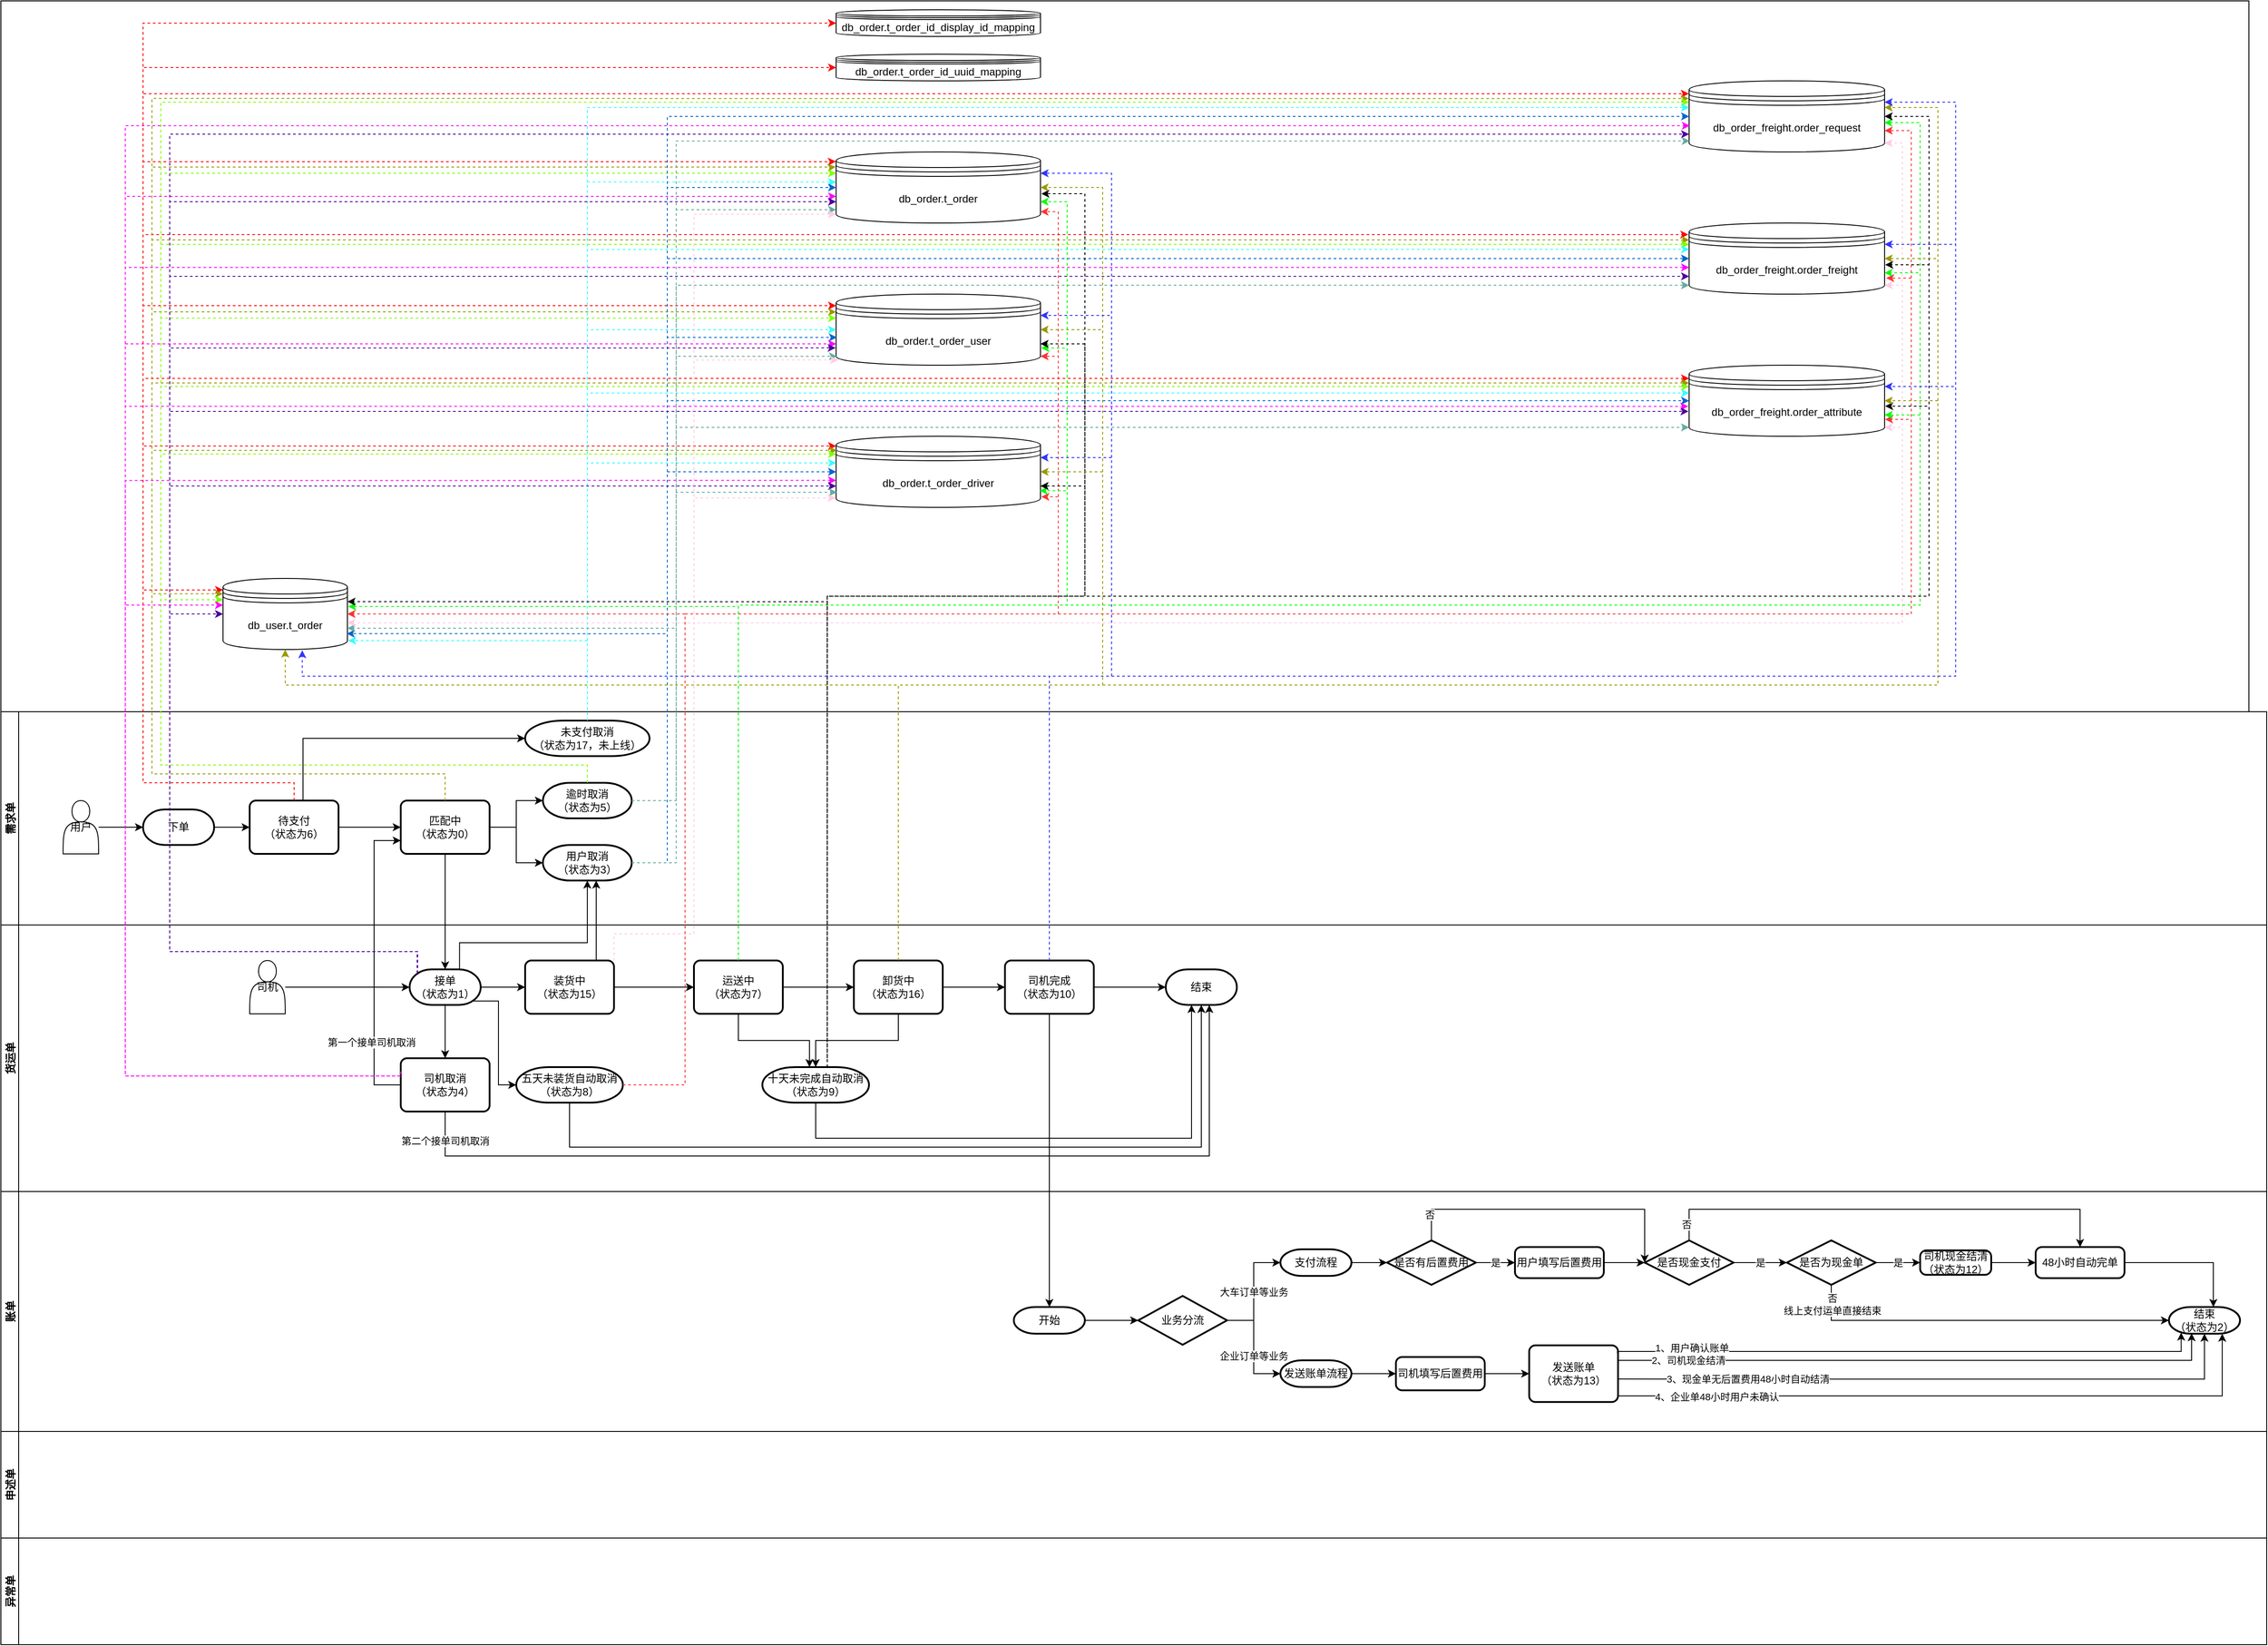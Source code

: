 <mxfile version="13.8.8" type="github">
  <diagram id="o7BJaHzfwVbvE81LBurC" name="Page-1">
    <mxGraphModel dx="1773" dy="1680" grid="1" gridSize="10" guides="1" tooltips="1" connect="1" arrows="1" fold="1" page="1" pageScale="1" pageWidth="827" pageHeight="1169" math="0" shadow="0">
      <root>
        <mxCell id="0" />
        <mxCell id="1" parent="0" />
        <mxCell id="1MLrccxjdp3mu_vWYp1V-21" value="需求单" style="swimlane;startSize=20;horizontal=0;" parent="1" vertex="1">
          <mxGeometry x="-180" y="-50" width="2550" height="240" as="geometry">
            <mxRectangle x="270" y="340" width="30" height="60" as="alternateBounds" />
          </mxGeometry>
        </mxCell>
        <mxCell id="1MLrccxjdp3mu_vWYp1V-1" value="下单" style="strokeWidth=2;html=1;shape=mxgraph.flowchart.terminator;whiteSpace=wrap;" parent="1MLrccxjdp3mu_vWYp1V-21" vertex="1">
          <mxGeometry x="160" y="110" width="80" height="40" as="geometry" />
        </mxCell>
        <mxCell id="1MLrccxjdp3mu_vWYp1V-3" style="edgeStyle=none;rounded=0;orthogonalLoop=1;jettySize=auto;html=1;exitX=1;exitY=0.5;exitDx=0;exitDy=0;exitPerimeter=0;" parent="1MLrccxjdp3mu_vWYp1V-21" source="1MLrccxjdp3mu_vWYp1V-1" target="SHjtx8wU5vL2sY_37cBv-20" edge="1">
          <mxGeometry relative="1" as="geometry">
            <mxPoint x="170" y="80" as="sourcePoint" />
            <mxPoint x="290" y="100" as="targetPoint" />
          </mxGeometry>
        </mxCell>
        <mxCell id="SHjtx8wU5vL2sY_37cBv-4" style="edgeStyle=orthogonalEdgeStyle;rounded=0;orthogonalLoop=1;jettySize=auto;html=1;entryX=0;entryY=0.5;entryDx=0;entryDy=0;entryPerimeter=0;" parent="1MLrccxjdp3mu_vWYp1V-21" source="SHjtx8wU5vL2sY_37cBv-3" target="1MLrccxjdp3mu_vWYp1V-1" edge="1">
          <mxGeometry relative="1" as="geometry" />
        </mxCell>
        <mxCell id="SHjtx8wU5vL2sY_37cBv-3" value="用户" style="shape=actor;whiteSpace=wrap;html=1;" parent="1MLrccxjdp3mu_vWYp1V-21" vertex="1">
          <mxGeometry x="70" y="100" width="40" height="60" as="geometry" />
        </mxCell>
        <mxCell id="SHjtx8wU5vL2sY_37cBv-25" style="edgeStyle=orthogonalEdgeStyle;rounded=0;orthogonalLoop=1;jettySize=auto;html=1;entryX=0;entryY=0.5;entryDx=0;entryDy=0;entryPerimeter=0;" parent="1MLrccxjdp3mu_vWYp1V-21" source="SHjtx8wU5vL2sY_37cBv-20" target="SHjtx8wU5vL2sY_37cBv-23" edge="1">
          <mxGeometry relative="1" as="geometry">
            <Array as="points">
              <mxPoint x="340" y="30" />
            </Array>
          </mxGeometry>
        </mxCell>
        <mxCell id="SHjtx8wU5vL2sY_37cBv-20" value="待支付&lt;br&gt;（状态为6）" style="rounded=1;whiteSpace=wrap;html=1;absoluteArcSize=1;arcSize=14;strokeWidth=2;" parent="1MLrccxjdp3mu_vWYp1V-21" vertex="1">
          <mxGeometry x="280" y="100" width="100" height="60" as="geometry" />
        </mxCell>
        <mxCell id="SHjtx8wU5vL2sY_37cBv-28" style="edgeStyle=orthogonalEdgeStyle;rounded=0;orthogonalLoop=1;jettySize=auto;html=1;exitX=1;exitY=0.5;exitDx=0;exitDy=0;entryX=0;entryY=0.5;entryDx=0;entryDy=0;entryPerimeter=0;" parent="1MLrccxjdp3mu_vWYp1V-21" source="SHjtx8wU5vL2sY_37cBv-22" target="SHjtx8wU5vL2sY_37cBv-26" edge="1">
          <mxGeometry relative="1" as="geometry">
            <Array as="points">
              <mxPoint x="580" y="130" />
              <mxPoint x="580" y="100" />
            </Array>
          </mxGeometry>
        </mxCell>
        <mxCell id="SHjtx8wU5vL2sY_37cBv-29" style="edgeStyle=orthogonalEdgeStyle;rounded=0;orthogonalLoop=1;jettySize=auto;html=1;entryX=0;entryY=0.5;entryDx=0;entryDy=0;entryPerimeter=0;" parent="1MLrccxjdp3mu_vWYp1V-21" source="SHjtx8wU5vL2sY_37cBv-22" target="SHjtx8wU5vL2sY_37cBv-27" edge="1">
          <mxGeometry relative="1" as="geometry">
            <Array as="points">
              <mxPoint x="580" y="130" />
              <mxPoint x="580" y="170" />
            </Array>
          </mxGeometry>
        </mxCell>
        <mxCell id="SHjtx8wU5vL2sY_37cBv-22" value="匹配中&lt;br&gt;（状态为0）" style="rounded=1;whiteSpace=wrap;html=1;absoluteArcSize=1;arcSize=14;strokeWidth=2;" parent="1MLrccxjdp3mu_vWYp1V-21" vertex="1">
          <mxGeometry x="450" y="100" width="100" height="60" as="geometry" />
        </mxCell>
        <mxCell id="SHjtx8wU5vL2sY_37cBv-23" value="未支付取消&lt;br&gt;（状态为17，未上线）" style="strokeWidth=2;html=1;shape=mxgraph.flowchart.terminator;whiteSpace=wrap;" parent="1MLrccxjdp3mu_vWYp1V-21" vertex="1">
          <mxGeometry x="590" y="10" width="140" height="40" as="geometry" />
        </mxCell>
        <mxCell id="SHjtx8wU5vL2sY_37cBv-21" style="edgeStyle=none;rounded=0;orthogonalLoop=1;jettySize=auto;html=1;entryX=0;entryY=0.5;entryDx=0;entryDy=0;" parent="1MLrccxjdp3mu_vWYp1V-21" source="SHjtx8wU5vL2sY_37cBv-20" target="SHjtx8wU5vL2sY_37cBv-22" edge="1">
          <mxGeometry relative="1" as="geometry">
            <mxPoint x="450" y="160" as="targetPoint" />
          </mxGeometry>
        </mxCell>
        <mxCell id="SHjtx8wU5vL2sY_37cBv-26" value="逾时取消&lt;br&gt;（状态为5）" style="strokeWidth=2;html=1;shape=mxgraph.flowchart.terminator;whiteSpace=wrap;" parent="1MLrccxjdp3mu_vWYp1V-21" vertex="1">
          <mxGeometry x="610" y="80" width="100" height="40" as="geometry" />
        </mxCell>
        <mxCell id="SHjtx8wU5vL2sY_37cBv-27" value="用户取消&lt;br&gt;（状态为3）" style="strokeWidth=2;html=1;shape=mxgraph.flowchart.terminator;whiteSpace=wrap;" parent="1MLrccxjdp3mu_vWYp1V-21" vertex="1">
          <mxGeometry x="610" y="150" width="100" height="40" as="geometry" />
        </mxCell>
        <mxCell id="1MLrccxjdp3mu_vWYp1V-28" value="货运单" style="swimlane;startSize=20;horizontal=0;fillColor=#FFFFFF;" parent="1" vertex="1">
          <mxGeometry x="-180" y="190" width="2550" height="300" as="geometry" />
        </mxCell>
        <mxCell id="SHjtx8wU5vL2sY_37cBv-5" value="司机" style="shape=actor;whiteSpace=wrap;html=1;" parent="1MLrccxjdp3mu_vWYp1V-28" vertex="1">
          <mxGeometry x="280" y="40" width="40" height="60" as="geometry" />
        </mxCell>
        <mxCell id="SHjtx8wU5vL2sY_37cBv-34" style="edgeStyle=orthogonalEdgeStyle;rounded=0;orthogonalLoop=1;jettySize=auto;html=1;entryX=0.5;entryY=0;entryDx=0;entryDy=0;" parent="1MLrccxjdp3mu_vWYp1V-28" source="SHjtx8wU5vL2sY_37cBv-31" target="SHjtx8wU5vL2sY_37cBv-33" edge="1">
          <mxGeometry relative="1" as="geometry" />
        </mxCell>
        <mxCell id="SHjtx8wU5vL2sY_37cBv-40" style="edgeStyle=orthogonalEdgeStyle;rounded=0;orthogonalLoop=1;jettySize=auto;html=1;exitX=1;exitY=0.5;exitDx=0;exitDy=0;exitPerimeter=0;entryX=0;entryY=0.5;entryDx=0;entryDy=0;" parent="1MLrccxjdp3mu_vWYp1V-28" source="SHjtx8wU5vL2sY_37cBv-31" target="SHjtx8wU5vL2sY_37cBv-39" edge="1">
          <mxGeometry relative="1" as="geometry" />
        </mxCell>
        <mxCell id="SHjtx8wU5vL2sY_37cBv-50" style="edgeStyle=orthogonalEdgeStyle;rounded=0;orthogonalLoop=1;jettySize=auto;html=1;exitX=0.89;exitY=0.89;exitDx=0;exitDy=0;exitPerimeter=0;entryX=0;entryY=0.5;entryDx=0;entryDy=0;entryPerimeter=0;" parent="1MLrccxjdp3mu_vWYp1V-28" source="SHjtx8wU5vL2sY_37cBv-31" target="SHjtx8wU5vL2sY_37cBv-49" edge="1">
          <mxGeometry relative="1" as="geometry">
            <Array as="points">
              <mxPoint x="560" y="86" />
              <mxPoint x="560" y="180" />
            </Array>
          </mxGeometry>
        </mxCell>
        <mxCell id="SHjtx8wU5vL2sY_37cBv-31" value="接单&lt;br&gt;（状态为1）" style="strokeWidth=2;html=1;shape=mxgraph.flowchart.terminator;whiteSpace=wrap;" parent="1MLrccxjdp3mu_vWYp1V-28" vertex="1">
          <mxGeometry x="460" y="50" width="80" height="40" as="geometry" />
        </mxCell>
        <mxCell id="SHjtx8wU5vL2sY_37cBv-30" style="edgeStyle=orthogonalEdgeStyle;rounded=0;orthogonalLoop=1;jettySize=auto;html=1;entryX=0;entryY=0.5;entryDx=0;entryDy=0;entryPerimeter=0;" parent="1MLrccxjdp3mu_vWYp1V-28" source="SHjtx8wU5vL2sY_37cBv-5" target="SHjtx8wU5vL2sY_37cBv-31" edge="1">
          <mxGeometry relative="1" as="geometry">
            <mxPoint x="410" y="70" as="targetPoint" />
          </mxGeometry>
        </mxCell>
        <mxCell id="SHjtx8wU5vL2sY_37cBv-33" value="司机取消&lt;br&gt;（状态为4）" style="rounded=1;whiteSpace=wrap;html=1;absoluteArcSize=1;arcSize=14;strokeWidth=2;" parent="1MLrccxjdp3mu_vWYp1V-28" vertex="1">
          <mxGeometry x="450" y="150" width="100" height="60" as="geometry" />
        </mxCell>
        <mxCell id="SHjtx8wU5vL2sY_37cBv-42" style="edgeStyle=orthogonalEdgeStyle;rounded=0;orthogonalLoop=1;jettySize=auto;html=1;entryX=0;entryY=0.5;entryDx=0;entryDy=0;" parent="1MLrccxjdp3mu_vWYp1V-28" source="SHjtx8wU5vL2sY_37cBv-39" target="SHjtx8wU5vL2sY_37cBv-41" edge="1">
          <mxGeometry relative="1" as="geometry" />
        </mxCell>
        <mxCell id="SHjtx8wU5vL2sY_37cBv-39" value="装货中&lt;br&gt;（状态为15）" style="rounded=1;whiteSpace=wrap;html=1;absoluteArcSize=1;arcSize=14;strokeWidth=2;" parent="1MLrccxjdp3mu_vWYp1V-28" vertex="1">
          <mxGeometry x="590" y="40" width="100" height="60" as="geometry" />
        </mxCell>
        <mxCell id="SHjtx8wU5vL2sY_37cBv-44" style="edgeStyle=orthogonalEdgeStyle;rounded=0;orthogonalLoop=1;jettySize=auto;html=1;entryX=0;entryY=0.5;entryDx=0;entryDy=0;" parent="1MLrccxjdp3mu_vWYp1V-28" source="SHjtx8wU5vL2sY_37cBv-41" target="SHjtx8wU5vL2sY_37cBv-43" edge="1">
          <mxGeometry relative="1" as="geometry" />
        </mxCell>
        <mxCell id="SHjtx8wU5vL2sY_37cBv-63" style="edgeStyle=orthogonalEdgeStyle;rounded=0;orthogonalLoop=1;jettySize=auto;html=1;" parent="1MLrccxjdp3mu_vWYp1V-28" source="SHjtx8wU5vL2sY_37cBv-41" target="SHjtx8wU5vL2sY_37cBv-51" edge="1">
          <mxGeometry relative="1" as="geometry">
            <mxPoint x="910" y="159" as="targetPoint" />
            <Array as="points">
              <mxPoint x="830" y="130" />
              <mxPoint x="910" y="130" />
              <mxPoint x="910" y="160" />
            </Array>
          </mxGeometry>
        </mxCell>
        <mxCell id="SHjtx8wU5vL2sY_37cBv-41" value="运送中&lt;br&gt;（状态为7）" style="rounded=1;whiteSpace=wrap;html=1;absoluteArcSize=1;arcSize=14;strokeWidth=2;" parent="1MLrccxjdp3mu_vWYp1V-28" vertex="1">
          <mxGeometry x="780" y="40" width="100" height="60" as="geometry" />
        </mxCell>
        <mxCell id="SHjtx8wU5vL2sY_37cBv-46" style="edgeStyle=orthogonalEdgeStyle;rounded=0;orthogonalLoop=1;jettySize=auto;html=1;entryX=0;entryY=0.5;entryDx=0;entryDy=0;" parent="1MLrccxjdp3mu_vWYp1V-28" source="SHjtx8wU5vL2sY_37cBv-43" target="SHjtx8wU5vL2sY_37cBv-45" edge="1">
          <mxGeometry relative="1" as="geometry" />
        </mxCell>
        <mxCell id="SHjtx8wU5vL2sY_37cBv-64" style="edgeStyle=orthogonalEdgeStyle;rounded=0;orthogonalLoop=1;jettySize=auto;html=1;entryX=0.5;entryY=0;entryDx=0;entryDy=0;entryPerimeter=0;" parent="1MLrccxjdp3mu_vWYp1V-28" source="SHjtx8wU5vL2sY_37cBv-43" target="SHjtx8wU5vL2sY_37cBv-51" edge="1">
          <mxGeometry relative="1" as="geometry">
            <Array as="points">
              <mxPoint x="1010" y="130" />
              <mxPoint x="917" y="130" />
            </Array>
          </mxGeometry>
        </mxCell>
        <mxCell id="SHjtx8wU5vL2sY_37cBv-43" value="卸货中&lt;br&gt;（状态为16）" style="rounded=1;whiteSpace=wrap;html=1;absoluteArcSize=1;arcSize=14;strokeWidth=2;" parent="1MLrccxjdp3mu_vWYp1V-28" vertex="1">
          <mxGeometry x="960" y="40" width="100" height="60" as="geometry" />
        </mxCell>
        <mxCell id="SHjtx8wU5vL2sY_37cBv-48" style="edgeStyle=orthogonalEdgeStyle;rounded=0;orthogonalLoop=1;jettySize=auto;html=1;entryX=0;entryY=0.5;entryDx=0;entryDy=0;entryPerimeter=0;" parent="1MLrccxjdp3mu_vWYp1V-28" source="SHjtx8wU5vL2sY_37cBv-45" target="SHjtx8wU5vL2sY_37cBv-47" edge="1">
          <mxGeometry relative="1" as="geometry" />
        </mxCell>
        <mxCell id="SHjtx8wU5vL2sY_37cBv-45" value="司机完成&lt;br&gt;（状态为10）" style="rounded=1;whiteSpace=wrap;html=1;absoluteArcSize=1;arcSize=14;strokeWidth=2;" parent="1MLrccxjdp3mu_vWYp1V-28" vertex="1">
          <mxGeometry x="1130" y="40" width="100" height="60" as="geometry" />
        </mxCell>
        <mxCell id="SHjtx8wU5vL2sY_37cBv-47" value="结束" style="strokeWidth=2;html=1;shape=mxgraph.flowchart.terminator;whiteSpace=wrap;" parent="1MLrccxjdp3mu_vWYp1V-28" vertex="1">
          <mxGeometry x="1311" y="50" width="80" height="40" as="geometry" />
        </mxCell>
        <mxCell id="SHjtx8wU5vL2sY_37cBv-49" value="五天未装货自动取消&lt;br&gt;（状态为8）" style="strokeWidth=2;html=1;shape=mxgraph.flowchart.terminator;whiteSpace=wrap;" parent="1MLrccxjdp3mu_vWYp1V-28" vertex="1">
          <mxGeometry x="580" y="160" width="120" height="40" as="geometry" />
        </mxCell>
        <mxCell id="SHjtx8wU5vL2sY_37cBv-51" value="十天未完成自动取消&lt;br&gt;（状态为9）" style="strokeWidth=2;html=1;shape=mxgraph.flowchart.terminator;whiteSpace=wrap;" parent="1MLrccxjdp3mu_vWYp1V-28" vertex="1">
          <mxGeometry x="857" y="160" width="120" height="40" as="geometry" />
        </mxCell>
        <mxCell id="SHjtx8wU5vL2sY_37cBv-55" style="edgeStyle=orthogonalEdgeStyle;rounded=0;orthogonalLoop=1;jettySize=auto;html=1;" parent="1MLrccxjdp3mu_vWYp1V-28" source="SHjtx8wU5vL2sY_37cBv-33" target="SHjtx8wU5vL2sY_37cBv-47" edge="1">
          <mxGeometry relative="1" as="geometry">
            <mxPoint x="990" y="210" as="targetPoint" />
            <Array as="points">
              <mxPoint x="500" y="260" />
              <mxPoint x="1360" y="260" />
            </Array>
          </mxGeometry>
        </mxCell>
        <mxCell id="SHjtx8wU5vL2sY_37cBv-58" value="第二个接单司机取消" style="edgeLabel;html=1;align=center;verticalAlign=middle;resizable=0;points=[];" parent="SHjtx8wU5vL2sY_37cBv-55" vertex="1" connectable="0">
          <mxGeometry x="-0.94" relative="1" as="geometry">
            <mxPoint as="offset" />
          </mxGeometry>
        </mxCell>
        <mxCell id="SHjtx8wU5vL2sY_37cBv-56" style="edgeStyle=orthogonalEdgeStyle;rounded=0;orthogonalLoop=1;jettySize=auto;html=1;" parent="1MLrccxjdp3mu_vWYp1V-28" source="SHjtx8wU5vL2sY_37cBv-49" edge="1">
          <mxGeometry relative="1" as="geometry">
            <mxPoint x="1351" y="90" as="targetPoint" />
            <Array as="points">
              <mxPoint x="640" y="250" />
              <mxPoint x="1351" y="250" />
              <mxPoint x="1351" y="90" />
            </Array>
          </mxGeometry>
        </mxCell>
        <mxCell id="SHjtx8wU5vL2sY_37cBv-57" style="edgeStyle=orthogonalEdgeStyle;rounded=0;orthogonalLoop=1;jettySize=auto;html=1;" parent="1MLrccxjdp3mu_vWYp1V-28" source="SHjtx8wU5vL2sY_37cBv-51" target="SHjtx8wU5vL2sY_37cBv-47" edge="1">
          <mxGeometry relative="1" as="geometry">
            <mxPoint x="1310" y="130" as="targetPoint" />
            <Array as="points">
              <mxPoint x="917" y="240" />
              <mxPoint x="1340" y="240" />
            </Array>
          </mxGeometry>
        </mxCell>
        <mxCell id="SHjtx8wU5vL2sY_37cBv-32" style="edgeStyle=orthogonalEdgeStyle;rounded=0;orthogonalLoop=1;jettySize=auto;html=1;entryX=0.5;entryY=0;entryDx=0;entryDy=0;entryPerimeter=0;" parent="1" source="SHjtx8wU5vL2sY_37cBv-22" target="SHjtx8wU5vL2sY_37cBv-31" edge="1">
          <mxGeometry relative="1" as="geometry" />
        </mxCell>
        <mxCell id="SHjtx8wU5vL2sY_37cBv-59" style="edgeStyle=orthogonalEdgeStyle;rounded=0;orthogonalLoop=1;jettySize=auto;html=1;exitX=0.702;exitY=0.002;exitDx=0;exitDy=0;exitPerimeter=0;" parent="1" source="SHjtx8wU5vL2sY_37cBv-31" target="SHjtx8wU5vL2sY_37cBv-27" edge="1">
          <mxGeometry relative="1" as="geometry">
            <Array as="points">
              <mxPoint x="336" y="210" />
              <mxPoint x="480" y="210" />
            </Array>
          </mxGeometry>
        </mxCell>
        <mxCell id="SHjtx8wU5vL2sY_37cBv-62" style="edgeStyle=orthogonalEdgeStyle;rounded=0;orthogonalLoop=1;jettySize=auto;html=1;" parent="1" source="SHjtx8wU5vL2sY_37cBv-39" target="SHjtx8wU5vL2sY_37cBv-27" edge="1">
          <mxGeometry relative="1" as="geometry">
            <Array as="points">
              <mxPoint x="490" y="180" />
              <mxPoint x="490" y="180" />
            </Array>
          </mxGeometry>
        </mxCell>
        <mxCell id="SHjtx8wU5vL2sY_37cBv-65" style="edgeStyle=orthogonalEdgeStyle;rounded=0;orthogonalLoop=1;jettySize=auto;html=1;entryX=0;entryY=0.75;entryDx=0;entryDy=0;exitX=0;exitY=0.5;exitDx=0;exitDy=0;" parent="1" source="SHjtx8wU5vL2sY_37cBv-33" target="SHjtx8wU5vL2sY_37cBv-22" edge="1">
          <mxGeometry relative="1" as="geometry">
            <mxPoint x="260" y="130" as="targetPoint" />
            <Array as="points">
              <mxPoint x="240" y="370" />
              <mxPoint x="240" y="95" />
            </Array>
          </mxGeometry>
        </mxCell>
        <mxCell id="SHjtx8wU5vL2sY_37cBv-66" value="第一个接单司机取消" style="edgeLabel;html=1;align=center;verticalAlign=middle;resizable=0;points=[];" parent="SHjtx8wU5vL2sY_37cBv-65" vertex="1" connectable="0">
          <mxGeometry x="-0.53" y="3" relative="1" as="geometry">
            <mxPoint as="offset" />
          </mxGeometry>
        </mxCell>
        <mxCell id="SHjtx8wU5vL2sY_37cBv-155" value="申述单" style="swimlane;startSize=20;horizontal=0;" parent="1" vertex="1">
          <mxGeometry x="-180" y="760" width="2550" height="120" as="geometry" />
        </mxCell>
        <mxCell id="SHjtx8wU5vL2sY_37cBv-156" value="异常单" style="swimlane;startSize=20;horizontal=0;" parent="1" vertex="1">
          <mxGeometry x="-180" y="880" width="2550" height="120" as="geometry" />
        </mxCell>
        <mxCell id="SHjtx8wU5vL2sY_37cBv-215" style="edgeStyle=orthogonalEdgeStyle;rounded=0;orthogonalLoop=1;jettySize=auto;html=1;entryX=0.001;entryY=0.161;entryDx=0;entryDy=0;strokeColor=#FF0000;dashed=1;entryPerimeter=0;" parent="1" source="SHjtx8wU5vL2sY_37cBv-20" target="1MLrccxjdp3mu_vWYp1V-31" edge="1">
          <mxGeometry relative="1" as="geometry">
            <Array as="points">
              <mxPoint x="150" y="30" />
              <mxPoint x="-20" y="30" />
              <mxPoint x="-20" y="-187" />
              <mxPoint x="50" y="-187" />
            </Array>
          </mxGeometry>
        </mxCell>
        <mxCell id="SHjtx8wU5vL2sY_37cBv-217" style="edgeStyle=orthogonalEdgeStyle;rounded=0;orthogonalLoop=1;jettySize=auto;html=1;entryX=0;entryY=0.157;entryDx=0;entryDy=0;dashed=1;strokeColor=#FF0000;exitX=0.5;exitY=0;exitDx=0;exitDy=0;entryPerimeter=0;" parent="1" source="SHjtx8wU5vL2sY_37cBv-20" target="SHjtx8wU5vL2sY_37cBv-158" edge="1">
          <mxGeometry relative="1" as="geometry">
            <Array as="points">
              <mxPoint x="150" y="30" />
              <mxPoint x="-20" y="30" />
              <mxPoint x="-20" y="-507" />
              <mxPoint x="760" y="-507" />
            </Array>
          </mxGeometry>
        </mxCell>
        <mxCell id="SHjtx8wU5vL2sY_37cBv-218" style="edgeStyle=orthogonalEdgeStyle;rounded=0;orthogonalLoop=1;jettySize=auto;html=1;dashed=1;strokeColor=#FF0000;entryX=-0.001;entryY=0.135;entryDx=0;entryDy=0;entryPerimeter=0;" parent="1" target="1MLrccxjdp3mu_vWYp1V-29" edge="1">
          <mxGeometry relative="1" as="geometry">
            <mxPoint x="150" y="50" as="sourcePoint" />
            <mxPoint x="780" y="-650" as="targetPoint" />
            <Array as="points">
              <mxPoint x="150" y="30" />
              <mxPoint x="-20" y="30" />
              <mxPoint x="-20" y="-669" />
              <mxPoint x="750" y="-669" />
            </Array>
          </mxGeometry>
        </mxCell>
        <mxCell id="SHjtx8wU5vL2sY_37cBv-219" style="edgeStyle=orthogonalEdgeStyle;rounded=0;orthogonalLoop=1;jettySize=auto;html=1;entryX=0;entryY=0.5;entryDx=0;entryDy=0;dashed=1;strokeColor=#FF0000;exitX=0.5;exitY=0;exitDx=0;exitDy=0;" parent="1" source="SHjtx8wU5vL2sY_37cBv-20" target="SHjtx8wU5vL2sY_37cBv-12" edge="1">
          <mxGeometry relative="1" as="geometry">
            <Array as="points">
              <mxPoint x="150" y="30" />
              <mxPoint x="-20" y="30" />
              <mxPoint x="-20" y="-775" />
            </Array>
          </mxGeometry>
        </mxCell>
        <mxCell id="SHjtx8wU5vL2sY_37cBv-220" style="edgeStyle=orthogonalEdgeStyle;rounded=0;orthogonalLoop=1;jettySize=auto;html=1;dashed=1;strokeColor=#FF0000;entryX=0;entryY=0.5;entryDx=0;entryDy=0;exitX=0.5;exitY=0;exitDx=0;exitDy=0;" parent="1" source="SHjtx8wU5vL2sY_37cBv-20" target="SHjtx8wU5vL2sY_37cBv-17" edge="1">
          <mxGeometry relative="1" as="geometry">
            <mxPoint x="150" y="-290" as="targetPoint" />
            <Array as="points">
              <mxPoint x="150" y="30" />
              <mxPoint x="-20" y="30" />
              <mxPoint x="-20" y="-825" />
            </Array>
          </mxGeometry>
        </mxCell>
        <mxCell id="SHjtx8wU5vL2sY_37cBv-222" style="edgeStyle=orthogonalEdgeStyle;rounded=0;orthogonalLoop=1;jettySize=auto;html=1;dashed=1;strokeColor=#FF0000;exitX=0.5;exitY=0;exitDx=0;exitDy=0;entryX=-0.004;entryY=0.162;entryDx=0;entryDy=0;entryPerimeter=0;" parent="1" source="SHjtx8wU5vL2sY_37cBv-20" target="SHjtx8wU5vL2sY_37cBv-184" edge="1">
          <mxGeometry relative="1" as="geometry">
            <mxPoint x="1720" y="-587" as="targetPoint" />
            <Array as="points">
              <mxPoint x="150" y="30" />
              <mxPoint x="-20" y="30" />
              <mxPoint x="-20" y="-587" />
            </Array>
          </mxGeometry>
        </mxCell>
        <mxCell id="SHjtx8wU5vL2sY_37cBv-223" style="edgeStyle=orthogonalEdgeStyle;rounded=0;orthogonalLoop=1;jettySize=auto;html=1;dashed=1;strokeColor=#FF0000;exitX=0.5;exitY=0;exitDx=0;exitDy=0;entryX=-0.001;entryY=0.181;entryDx=0;entryDy=0;entryPerimeter=0;" parent="1" source="SHjtx8wU5vL2sY_37cBv-20" target="1MLrccxjdp3mu_vWYp1V-32" edge="1">
          <mxGeometry relative="1" as="geometry">
            <mxPoint x="1750" y="-719" as="targetPoint" />
            <Array as="points">
              <mxPoint x="150" y="30" />
              <mxPoint x="-20" y="30" />
              <mxPoint x="-20" y="-745" />
            </Array>
          </mxGeometry>
        </mxCell>
        <mxCell id="SHjtx8wU5vL2sY_37cBv-7" value="" style="swimlane;html=1;horizontal=0;swimlaneLine=0;startSize=10;fillColor=#FFFFFF;" parent="1" vertex="1">
          <mxGeometry x="-180" y="-850" width="2530" height="800" as="geometry" />
        </mxCell>
        <mxCell id="1MLrccxjdp3mu_vWYp1V-29" value="db_order.t_order" style="shape=datastore;whiteSpace=wrap;html=1;" parent="SHjtx8wU5vL2sY_37cBv-7" vertex="1">
          <mxGeometry x="940" y="170" width="230" height="80" as="geometry" />
        </mxCell>
        <mxCell id="SHjtx8wU5vL2sY_37cBv-12" value="db_order.t_order_id_uuid_mapping" style="shape=datastore;whiteSpace=wrap;html=1;" parent="SHjtx8wU5vL2sY_37cBv-7" vertex="1">
          <mxGeometry x="940" y="60" width="230" height="30" as="geometry" />
        </mxCell>
        <mxCell id="1MLrccxjdp3mu_vWYp1V-32" value="db_order_freight.order_request" style="shape=datastore;whiteSpace=wrap;html=1;" parent="SHjtx8wU5vL2sY_37cBv-7" vertex="1">
          <mxGeometry x="1900" y="90" width="220" height="80" as="geometry" />
        </mxCell>
        <mxCell id="SHjtx8wU5vL2sY_37cBv-17" value="db_order.t_order_id_display_id_mapping" style="shape=datastore;whiteSpace=wrap;html=1;" parent="SHjtx8wU5vL2sY_37cBv-7" vertex="1">
          <mxGeometry x="940" y="10" width="230" height="30" as="geometry" />
        </mxCell>
        <mxCell id="SHjtx8wU5vL2sY_37cBv-184" value="db_order_freight.order_freight" style="shape=datastore;whiteSpace=wrap;html=1;" parent="SHjtx8wU5vL2sY_37cBv-7" vertex="1">
          <mxGeometry x="1900" y="250" width="220" height="80" as="geometry" />
        </mxCell>
        <mxCell id="SHjtx8wU5vL2sY_37cBv-185" value="db_order_freight.order_attribute" style="shape=datastore;whiteSpace=wrap;html=1;" parent="SHjtx8wU5vL2sY_37cBv-7" vertex="1">
          <mxGeometry x="1900" y="410" width="220" height="80" as="geometry" />
        </mxCell>
        <mxCell id="SHjtx8wU5vL2sY_37cBv-158" value="db_order.t_order_user" style="shape=datastore;whiteSpace=wrap;html=1;" parent="SHjtx8wU5vL2sY_37cBv-7" vertex="1">
          <mxGeometry x="940" y="330" width="230" height="80" as="geometry" />
        </mxCell>
        <mxCell id="SHjtx8wU5vL2sY_37cBv-160" value="db_order.t_order_driver" style="shape=datastore;whiteSpace=wrap;html=1;" parent="SHjtx8wU5vL2sY_37cBv-7" vertex="1">
          <mxGeometry x="940" y="490" width="230" height="80" as="geometry" />
        </mxCell>
        <mxCell id="1MLrccxjdp3mu_vWYp1V-31" value="db_user.t_order" style="shape=datastore;whiteSpace=wrap;html=1;" parent="SHjtx8wU5vL2sY_37cBv-7" vertex="1">
          <mxGeometry x="250" y="650" width="140" height="80" as="geometry" />
        </mxCell>
        <mxCell id="SHjtx8wU5vL2sY_37cBv-216" style="edgeStyle=orthogonalEdgeStyle;rounded=0;orthogonalLoop=1;jettySize=auto;html=1;dashed=1;strokeColor=#FF0000;" parent="SHjtx8wU5vL2sY_37cBv-7" edge="1">
          <mxGeometry relative="1" as="geometry">
            <mxPoint x="330" y="900" as="sourcePoint" />
            <mxPoint x="940" y="501" as="targetPoint" />
            <Array as="points">
              <mxPoint x="330" y="880" />
              <mxPoint x="160" y="880" />
              <mxPoint x="160" y="501" />
            </Array>
          </mxGeometry>
        </mxCell>
        <mxCell id="SHjtx8wU5vL2sY_37cBv-221" style="edgeStyle=orthogonalEdgeStyle;rounded=0;orthogonalLoop=1;jettySize=auto;html=1;dashed=1;strokeColor=#FF0000;entryX=0;entryY=0.186;entryDx=0;entryDy=0;entryPerimeter=0;exitX=0.5;exitY=0;exitDx=0;exitDy=0;" parent="1" source="SHjtx8wU5vL2sY_37cBv-20" target="SHjtx8wU5vL2sY_37cBv-185" edge="1">
          <mxGeometry relative="1" as="geometry">
            <mxPoint x="-40" as="sourcePoint" />
            <mxPoint x="1700" y="-420" as="targetPoint" />
            <Array as="points">
              <mxPoint x="150" y="30" />
              <mxPoint x="-20" y="30" />
              <mxPoint x="-20" y="-425" />
            </Array>
          </mxGeometry>
        </mxCell>
        <mxCell id="SHjtx8wU5vL2sY_37cBv-258" style="edgeStyle=orthogonalEdgeStyle;rounded=0;orthogonalLoop=1;jettySize=auto;html=1;entryX=0;entryY=0.216;entryDx=0;entryDy=0;dashed=1;strokeColor=#999900;entryPerimeter=0;" parent="1" source="SHjtx8wU5vL2sY_37cBv-22" target="1MLrccxjdp3mu_vWYp1V-31" edge="1">
          <mxGeometry relative="1" as="geometry">
            <Array as="points">
              <mxPoint x="320" y="20" />
              <mxPoint x="-10" y="20" />
              <mxPoint x="-10" y="-183" />
            </Array>
          </mxGeometry>
        </mxCell>
        <mxCell id="SHjtx8wU5vL2sY_37cBv-259" style="edgeStyle=orthogonalEdgeStyle;rounded=0;orthogonalLoop=1;jettySize=auto;html=1;dashed=1;strokeColor=#999900;entryX=-0.001;entryY=0.248;entryDx=0;entryDy=0;entryPerimeter=0;" parent="1" source="SHjtx8wU5vL2sY_37cBv-22" target="1MLrccxjdp3mu_vWYp1V-32" edge="1">
          <mxGeometry relative="1" as="geometry">
            <mxPoint x="1290" y="-690" as="targetPoint" />
            <Array as="points">
              <mxPoint x="320" y="20" />
              <mxPoint x="-10" y="20" />
              <mxPoint x="-10" y="-740" />
            </Array>
          </mxGeometry>
        </mxCell>
        <mxCell id="SHjtx8wU5vL2sY_37cBv-260" style="edgeStyle=orthogonalEdgeStyle;rounded=0;orthogonalLoop=1;jettySize=auto;html=1;dashed=1;strokeColor=#999900;exitX=0.5;exitY=0;exitDx=0;exitDy=0;entryX=-0.002;entryY=0.209;entryDx=0;entryDy=0;entryPerimeter=0;" parent="1" source="SHjtx8wU5vL2sY_37cBv-22" target="1MLrccxjdp3mu_vWYp1V-29" edge="1">
          <mxGeometry relative="1" as="geometry">
            <mxPoint x="759" y="-664" as="targetPoint" />
            <Array as="points">
              <mxPoint x="320" y="20" />
              <mxPoint x="-10" y="20" />
              <mxPoint x="-10" y="-663" />
              <mxPoint x="757" y="-663" />
            </Array>
          </mxGeometry>
        </mxCell>
        <mxCell id="SHjtx8wU5vL2sY_37cBv-261" style="edgeStyle=orthogonalEdgeStyle;rounded=0;orthogonalLoop=1;jettySize=auto;html=1;dashed=1;strokeColor=#999900;entryX=0.001;entryY=0.238;entryDx=0;entryDy=0;entryPerimeter=0;" parent="1" source="SHjtx8wU5vL2sY_37cBv-22" target="SHjtx8wU5vL2sY_37cBv-184" edge="1">
          <mxGeometry relative="1" as="geometry">
            <mxPoint x="1380" y="-530" as="targetPoint" />
            <Array as="points">
              <mxPoint x="320" y="20" />
              <mxPoint x="-10" y="20" />
              <mxPoint x="-10" y="-581" />
            </Array>
          </mxGeometry>
        </mxCell>
        <mxCell id="SHjtx8wU5vL2sY_37cBv-263" style="edgeStyle=orthogonalEdgeStyle;rounded=0;orthogonalLoop=1;jettySize=auto;html=1;dashed=1;strokeColor=#999900;entryX=0;entryY=0.25;entryDx=0;entryDy=0;entryPerimeter=0;" parent="1" source="SHjtx8wU5vL2sY_37cBv-22" target="SHjtx8wU5vL2sY_37cBv-158" edge="1">
          <mxGeometry relative="1" as="geometry">
            <mxPoint x="510" y="-370" as="targetPoint" />
            <Array as="points">
              <mxPoint x="320" y="20" />
              <mxPoint x="-10" y="20" />
              <mxPoint x="-10" y="-500" />
            </Array>
          </mxGeometry>
        </mxCell>
        <mxCell id="SHjtx8wU5vL2sY_37cBv-264" style="edgeStyle=orthogonalEdgeStyle;rounded=0;orthogonalLoop=1;jettySize=auto;html=1;dashed=1;strokeColor=#999900;entryX=0;entryY=0.25;entryDx=0;entryDy=0;entryPerimeter=0;" parent="1" source="SHjtx8wU5vL2sY_37cBv-22" target="SHjtx8wU5vL2sY_37cBv-185" edge="1">
          <mxGeometry relative="1" as="geometry">
            <mxPoint x="1500" y="-410" as="targetPoint" />
            <Array as="points">
              <mxPoint x="320" y="20" />
              <mxPoint x="-10" y="20" />
              <mxPoint x="-10" y="-420" />
            </Array>
          </mxGeometry>
        </mxCell>
        <mxCell id="SHjtx8wU5vL2sY_37cBv-265" style="edgeStyle=orthogonalEdgeStyle;rounded=0;orthogonalLoop=1;jettySize=auto;html=1;dashed=1;strokeColor=#999900;entryX=0.004;entryY=0.199;entryDx=0;entryDy=0;entryPerimeter=0;" parent="1" source="SHjtx8wU5vL2sY_37cBv-22" target="SHjtx8wU5vL2sY_37cBv-160" edge="1">
          <mxGeometry relative="1" as="geometry">
            <mxPoint x="320.0" y="-140" as="targetPoint" />
            <Array as="points">
              <mxPoint x="320" y="20" />
              <mxPoint x="-10" y="20" />
              <mxPoint x="-10" y="-344" />
            </Array>
          </mxGeometry>
        </mxCell>
        <mxCell id="SHjtx8wU5vL2sY_37cBv-266" style="edgeStyle=orthogonalEdgeStyle;rounded=0;orthogonalLoop=1;jettySize=auto;html=1;dashed=1;strokeColor=#80FF00;entryX=0;entryY=0.3;entryDx=0;entryDy=0;exitX=0.5;exitY=0;exitDx=0;exitDy=0;exitPerimeter=0;" parent="1" source="SHjtx8wU5vL2sY_37cBv-26" target="1MLrccxjdp3mu_vWYp1V-31" edge="1">
          <mxGeometry relative="1" as="geometry">
            <mxPoint x="60" y="-160" as="targetPoint" />
            <Array as="points">
              <mxPoint x="480" y="10" />
              <mxPoint y="10" />
              <mxPoint y="-176" />
            </Array>
          </mxGeometry>
        </mxCell>
        <mxCell id="SHjtx8wU5vL2sY_37cBv-267" style="edgeStyle=orthogonalEdgeStyle;rounded=0;orthogonalLoop=1;jettySize=auto;html=1;dashed=1;strokeColor=#80FF00;entryX=0;entryY=0.25;entryDx=0;entryDy=0;entryPerimeter=0;" parent="1" source="SHjtx8wU5vL2sY_37cBv-26" target="SHjtx8wU5vL2sY_37cBv-160" edge="1">
          <mxGeometry relative="1" as="geometry">
            <mxPoint x="490.0" y="-150" as="targetPoint" />
            <Array as="points">
              <mxPoint x="480" y="10" />
              <mxPoint y="10" />
              <mxPoint y="-340" />
            </Array>
          </mxGeometry>
        </mxCell>
        <mxCell id="SHjtx8wU5vL2sY_37cBv-268" style="edgeStyle=orthogonalEdgeStyle;rounded=0;orthogonalLoop=1;jettySize=auto;html=1;dashed=1;strokeColor=#80FF00;entryX=0;entryY=0.3;entryDx=0;entryDy=0;" parent="1" source="SHjtx8wU5vL2sY_37cBv-26" target="SHjtx8wU5vL2sY_37cBv-185" edge="1">
          <mxGeometry relative="1" as="geometry">
            <mxPoint x="1360" y="-280" as="targetPoint" />
            <Array as="points">
              <mxPoint x="480" y="10" />
              <mxPoint y="10" />
              <mxPoint y="-416" />
            </Array>
          </mxGeometry>
        </mxCell>
        <mxCell id="SHjtx8wU5vL2sY_37cBv-269" style="edgeStyle=orthogonalEdgeStyle;rounded=0;orthogonalLoop=1;jettySize=auto;html=1;dashed=1;strokeColor=#80FF00;entryX=0;entryY=0.338;entryDx=0;entryDy=0;entryPerimeter=0;" parent="1" source="SHjtx8wU5vL2sY_37cBv-26" target="SHjtx8wU5vL2sY_37cBv-158" edge="1">
          <mxGeometry relative="1" as="geometry">
            <mxPoint x="760" y="-496" as="targetPoint" />
            <Array as="points">
              <mxPoint x="480" y="10" />
              <mxPoint y="10" />
              <mxPoint y="-493" />
            </Array>
          </mxGeometry>
        </mxCell>
        <mxCell id="SHjtx8wU5vL2sY_37cBv-270" style="edgeStyle=orthogonalEdgeStyle;rounded=0;orthogonalLoop=1;jettySize=auto;html=1;dashed=1;strokeColor=#80FF00;entryX=0;entryY=0.3;entryDx=0;entryDy=0;" parent="1" source="SHjtx8wU5vL2sY_37cBv-26" target="SHjtx8wU5vL2sY_37cBv-184" edge="1">
          <mxGeometry relative="1" as="geometry">
            <mxPoint x="1260" y="-510" as="targetPoint" />
            <Array as="points">
              <mxPoint x="480" y="10" />
              <mxPoint y="10" />
              <mxPoint y="-576" />
            </Array>
          </mxGeometry>
        </mxCell>
        <mxCell id="SHjtx8wU5vL2sY_37cBv-271" style="edgeStyle=orthogonalEdgeStyle;rounded=0;orthogonalLoop=1;jettySize=auto;html=1;dashed=1;strokeColor=#80FF00;entryX=0;entryY=0.3;entryDx=0;entryDy=0;" parent="1" source="SHjtx8wU5vL2sY_37cBv-26" target="1MLrccxjdp3mu_vWYp1V-29" edge="1">
          <mxGeometry relative="1" as="geometry">
            <mxPoint x="670" y="-550" as="targetPoint" />
            <Array as="points">
              <mxPoint x="480" y="10" />
              <mxPoint y="10" />
              <mxPoint y="-656" />
            </Array>
          </mxGeometry>
        </mxCell>
        <mxCell id="SHjtx8wU5vL2sY_37cBv-272" style="edgeStyle=orthogonalEdgeStyle;rounded=0;orthogonalLoop=1;jettySize=auto;html=1;dashed=1;strokeColor=#80FF00;entryX=0;entryY=0.3;entryDx=0;entryDy=0;" parent="1" source="SHjtx8wU5vL2sY_37cBv-26" target="1MLrccxjdp3mu_vWYp1V-32" edge="1">
          <mxGeometry relative="1" as="geometry">
            <mxPoint x="1290" y="-670" as="targetPoint" />
            <Array as="points">
              <mxPoint x="480" y="10" />
              <mxPoint y="10" />
              <mxPoint y="-736" />
            </Array>
          </mxGeometry>
        </mxCell>
        <mxCell id="SHjtx8wU5vL2sY_37cBv-273" style="edgeStyle=orthogonalEdgeStyle;rounded=0;orthogonalLoop=1;jettySize=auto;html=1;dashed=1;strokeColor=#33FFFF;exitX=0.5;exitY=0;exitDx=0;exitDy=0;exitPerimeter=0;" parent="1" source="SHjtx8wU5vL2sY_37cBv-23" edge="1">
          <mxGeometry relative="1" as="geometry">
            <mxPoint x="211" y="-130" as="targetPoint" />
            <Array as="points">
              <mxPoint x="480" y="-130" />
            </Array>
          </mxGeometry>
        </mxCell>
        <mxCell id="SHjtx8wU5vL2sY_37cBv-274" style="edgeStyle=orthogonalEdgeStyle;rounded=0;orthogonalLoop=1;jettySize=auto;html=1;dashed=1;strokeColor=#33FFFF;entryX=0;entryY=0.375;entryDx=0;entryDy=0;entryPerimeter=0;exitX=0.5;exitY=0;exitDx=0;exitDy=0;exitPerimeter=0;" parent="1" source="SHjtx8wU5vL2sY_37cBv-23" target="SHjtx8wU5vL2sY_37cBv-160" edge="1">
          <mxGeometry relative="1" as="geometry">
            <mxPoint x="670" y="-220" as="targetPoint" />
            <Array as="points">
              <mxPoint x="480" y="-330" />
            </Array>
          </mxGeometry>
        </mxCell>
        <mxCell id="SHjtx8wU5vL2sY_37cBv-275" style="edgeStyle=orthogonalEdgeStyle;rounded=0;orthogonalLoop=1;jettySize=auto;html=1;dashed=1;strokeColor=#33FFFF;" parent="1" source="SHjtx8wU5vL2sY_37cBv-23" edge="1">
          <mxGeometry relative="1" as="geometry">
            <mxPoint x="760" y="-480" as="targetPoint" />
            <Array as="points">
              <mxPoint x="480" y="-480" />
              <mxPoint x="760" y="-480" />
            </Array>
          </mxGeometry>
        </mxCell>
        <mxCell id="SHjtx8wU5vL2sY_37cBv-276" style="edgeStyle=orthogonalEdgeStyle;rounded=0;orthogonalLoop=1;jettySize=auto;html=1;dashed=1;strokeColor=#33FFFF;entryX=0;entryY=0.423;entryDx=0;entryDy=0;entryPerimeter=0;" parent="1" source="SHjtx8wU5vL2sY_37cBv-23" target="1MLrccxjdp3mu_vWYp1V-29" edge="1">
          <mxGeometry relative="1" as="geometry">
            <mxPoint x="580" y="-570" as="targetPoint" />
            <Array as="points">
              <mxPoint x="480" y="-646" />
            </Array>
          </mxGeometry>
        </mxCell>
        <mxCell id="SHjtx8wU5vL2sY_37cBv-277" style="edgeStyle=orthogonalEdgeStyle;rounded=0;orthogonalLoop=1;jettySize=auto;html=1;dashed=1;strokeColor=#33FFFF;entryX=0;entryY=0.392;entryDx=0;entryDy=0;entryPerimeter=0;" parent="1" source="SHjtx8wU5vL2sY_37cBv-23" target="SHjtx8wU5vL2sY_37cBv-185" edge="1">
          <mxGeometry relative="1" as="geometry">
            <mxPoint x="1350" y="-360" as="targetPoint" />
            <Array as="points">
              <mxPoint x="480" y="-409" />
            </Array>
          </mxGeometry>
        </mxCell>
        <mxCell id="SHjtx8wU5vL2sY_37cBv-278" style="edgeStyle=orthogonalEdgeStyle;rounded=0;orthogonalLoop=1;jettySize=auto;html=1;dashed=1;strokeColor=#33FFFF;entryX=0;entryY=0.371;entryDx=0;entryDy=0;entryPerimeter=0;" parent="1" source="SHjtx8wU5vL2sY_37cBv-23" target="SHjtx8wU5vL2sY_37cBv-184" edge="1">
          <mxGeometry relative="1" as="geometry">
            <mxPoint x="1340" y="-400" as="targetPoint" />
            <Array as="points">
              <mxPoint x="480" y="-570" />
            </Array>
          </mxGeometry>
        </mxCell>
        <mxCell id="SHjtx8wU5vL2sY_37cBv-279" style="edgeStyle=orthogonalEdgeStyle;rounded=0;orthogonalLoop=1;jettySize=auto;html=1;dashed=1;strokeColor=#33FFFF;entryX=0;entryY=0.375;entryDx=0;entryDy=0;entryPerimeter=0;" parent="1" source="SHjtx8wU5vL2sY_37cBv-23" target="1MLrccxjdp3mu_vWYp1V-32" edge="1">
          <mxGeometry relative="1" as="geometry">
            <mxPoint x="1250" y="-670" as="targetPoint" />
            <Array as="points">
              <mxPoint x="480" y="-730" />
            </Array>
          </mxGeometry>
        </mxCell>
        <mxCell id="SHjtx8wU5vL2sY_37cBv-280" style="edgeStyle=orthogonalEdgeStyle;rounded=0;orthogonalLoop=1;jettySize=auto;html=1;dashed=1;entryX=0.994;entryY=0.777;entryDx=0;entryDy=0;strokeColor=#0066CC;entryPerimeter=0;" parent="1" source="SHjtx8wU5vL2sY_37cBv-27" target="1MLrccxjdp3mu_vWYp1V-31" edge="1">
          <mxGeometry relative="1" as="geometry">
            <mxPoint x="600" y="-120" as="targetPoint" />
            <Array as="points">
              <mxPoint x="570" y="120" />
              <mxPoint x="570" y="-138" />
            </Array>
          </mxGeometry>
        </mxCell>
        <mxCell id="SHjtx8wU5vL2sY_37cBv-281" style="edgeStyle=orthogonalEdgeStyle;rounded=0;orthogonalLoop=1;jettySize=auto;html=1;dashed=1;strokeColor=#0066CC;entryX=0;entryY=0.5;entryDx=0;entryDy=0;" parent="1" source="SHjtx8wU5vL2sY_37cBv-27" target="SHjtx8wU5vL2sY_37cBv-160" edge="1">
          <mxGeometry relative="1" as="geometry">
            <mxPoint x="640" y="-20" as="targetPoint" />
            <Array as="points">
              <mxPoint x="570" y="120" />
              <mxPoint x="570" y="-320" />
            </Array>
          </mxGeometry>
        </mxCell>
        <mxCell id="SHjtx8wU5vL2sY_37cBv-282" style="edgeStyle=orthogonalEdgeStyle;rounded=0;orthogonalLoop=1;jettySize=auto;html=1;dashed=1;strokeColor=#0066CC;entryX=0.004;entryY=0.61;entryDx=0;entryDy=0;entryPerimeter=0;" parent="1" source="SHjtx8wU5vL2sY_37cBv-27" target="SHjtx8wU5vL2sY_37cBv-158" edge="1">
          <mxGeometry relative="1" as="geometry">
            <mxPoint x="740" y="-472" as="targetPoint" />
            <Array as="points">
              <mxPoint x="570" y="120" />
              <mxPoint x="570" y="-471" />
            </Array>
          </mxGeometry>
        </mxCell>
        <mxCell id="SHjtx8wU5vL2sY_37cBv-283" style="edgeStyle=orthogonalEdgeStyle;rounded=0;orthogonalLoop=1;jettySize=auto;html=1;dashed=1;strokeColor=#0066CC;entryX=0;entryY=0.5;entryDx=0;entryDy=0;" parent="1" source="SHjtx8wU5vL2sY_37cBv-27" target="1MLrccxjdp3mu_vWYp1V-29" edge="1">
          <mxGeometry relative="1" as="geometry">
            <mxPoint x="640" y="-620" as="targetPoint" />
            <Array as="points">
              <mxPoint x="570" y="120" />
              <mxPoint x="570" y="-640" />
            </Array>
          </mxGeometry>
        </mxCell>
        <mxCell id="SHjtx8wU5vL2sY_37cBv-284" style="edgeStyle=orthogonalEdgeStyle;rounded=0;orthogonalLoop=1;jettySize=auto;html=1;dashed=1;strokeColor=#0066CC;entryX=0;entryY=0.5;entryDx=0;entryDy=0;" parent="1" source="SHjtx8wU5vL2sY_37cBv-27" target="SHjtx8wU5vL2sY_37cBv-185" edge="1">
          <mxGeometry relative="1" as="geometry">
            <mxPoint x="1420" y="-390" as="targetPoint" />
            <Array as="points">
              <mxPoint x="570" y="120" />
              <mxPoint x="570" y="-400" />
            </Array>
          </mxGeometry>
        </mxCell>
        <mxCell id="SHjtx8wU5vL2sY_37cBv-285" style="edgeStyle=orthogonalEdgeStyle;rounded=0;orthogonalLoop=1;jettySize=auto;html=1;dashed=1;strokeColor=#0066CC;entryX=0;entryY=0.5;entryDx=0;entryDy=0;" parent="1" source="SHjtx8wU5vL2sY_37cBv-27" target="SHjtx8wU5vL2sY_37cBv-184" edge="1">
          <mxGeometry relative="1" as="geometry">
            <mxPoint x="1300" y="-500" as="targetPoint" />
            <Array as="points">
              <mxPoint x="570" y="120" />
              <mxPoint x="570" y="-560" />
            </Array>
          </mxGeometry>
        </mxCell>
        <mxCell id="SHjtx8wU5vL2sY_37cBv-286" style="edgeStyle=orthogonalEdgeStyle;rounded=0;orthogonalLoop=1;jettySize=auto;html=1;dashed=1;strokeColor=#0066CC;entryX=0;entryY=0.5;entryDx=0;entryDy=0;" parent="1" source="SHjtx8wU5vL2sY_37cBv-27" target="1MLrccxjdp3mu_vWYp1V-32" edge="1">
          <mxGeometry relative="1" as="geometry">
            <mxPoint x="1130" y="-660" as="targetPoint" />
            <Array as="points">
              <mxPoint x="570" y="120" />
              <mxPoint x="570" y="-720" />
            </Array>
          </mxGeometry>
        </mxCell>
        <mxCell id="SHjtx8wU5vL2sY_37cBv-287" style="edgeStyle=orthogonalEdgeStyle;rounded=0;orthogonalLoop=1;jettySize=auto;html=1;exitX=0;exitY=0.25;exitDx=0;exitDy=0;dashed=1;entryX=0;entryY=0.375;entryDx=0;entryDy=0;entryPerimeter=0;strokeColor=#FF00FF;" parent="1" source="SHjtx8wU5vL2sY_37cBv-33" target="1MLrccxjdp3mu_vWYp1V-31" edge="1">
          <mxGeometry relative="1" as="geometry">
            <mxPoint x="30" y="-130" as="targetPoint" />
            <Array as="points">
              <mxPoint x="270" y="360" />
              <mxPoint x="-40" y="360" />
              <mxPoint x="-40" y="-170" />
            </Array>
          </mxGeometry>
        </mxCell>
        <mxCell id="SHjtx8wU5vL2sY_37cBv-288" style="edgeStyle=orthogonalEdgeStyle;rounded=0;orthogonalLoop=1;jettySize=auto;html=1;exitX=0;exitY=0.25;exitDx=0;exitDy=0;dashed=1;strokeColor=#FF00FF;entryX=0;entryY=0.621;entryDx=0;entryDy=0;entryPerimeter=0;" parent="1" source="SHjtx8wU5vL2sY_37cBv-33" target="SHjtx8wU5vL2sY_37cBv-160" edge="1">
          <mxGeometry relative="1" as="geometry">
            <mxPoint x="370" y="-170" as="targetPoint" />
            <Array as="points">
              <mxPoint x="270" y="360" />
              <mxPoint x="-40" y="360" />
              <mxPoint x="-40" y="-310" />
            </Array>
          </mxGeometry>
        </mxCell>
        <mxCell id="SHjtx8wU5vL2sY_37cBv-289" style="edgeStyle=orthogonalEdgeStyle;rounded=0;orthogonalLoop=1;jettySize=auto;html=1;dashed=1;strokeColor=#FF00FF;entryX=0;entryY=0.7;entryDx=0;entryDy=0;" parent="1" source="SHjtx8wU5vL2sY_37cBv-33" target="SHjtx8wU5vL2sY_37cBv-158" edge="1">
          <mxGeometry relative="1" as="geometry">
            <mxPoint x="710" y="-360" as="targetPoint" />
            <Array as="points">
              <mxPoint x="-40" y="360" />
              <mxPoint x="-40" y="-464" />
            </Array>
          </mxGeometry>
        </mxCell>
        <mxCell id="SHjtx8wU5vL2sY_37cBv-290" style="edgeStyle=orthogonalEdgeStyle;rounded=0;orthogonalLoop=1;jettySize=auto;html=1;dashed=1;strokeColor=#FF00FF;entryX=0;entryY=0.625;entryDx=0;entryDy=0;entryPerimeter=0;" parent="1" source="SHjtx8wU5vL2sY_37cBv-33" target="1MLrccxjdp3mu_vWYp1V-29" edge="1">
          <mxGeometry relative="1" as="geometry">
            <mxPoint x="600" y="-450" as="targetPoint" />
            <Array as="points">
              <mxPoint x="-40" y="360" />
              <mxPoint x="-40" y="-630" />
            </Array>
          </mxGeometry>
        </mxCell>
        <mxCell id="SHjtx8wU5vL2sY_37cBv-291" style="edgeStyle=orthogonalEdgeStyle;rounded=0;orthogonalLoop=1;jettySize=auto;html=1;dashed=1;strokeColor=#FF00FF;entryX=-0.004;entryY=0.579;entryDx=0;entryDy=0;entryPerimeter=0;" parent="1" source="SHjtx8wU5vL2sY_37cBv-33" target="SHjtx8wU5vL2sY_37cBv-185" edge="1">
          <mxGeometry relative="1" as="geometry">
            <mxPoint x="1710" y="-380" as="targetPoint" />
            <Array as="points">
              <mxPoint x="-40" y="360" />
              <mxPoint x="-40" y="-394" />
            </Array>
          </mxGeometry>
        </mxCell>
        <mxCell id="SHjtx8wU5vL2sY_37cBv-292" style="edgeStyle=orthogonalEdgeStyle;rounded=0;orthogonalLoop=1;jettySize=auto;html=1;dashed=1;strokeColor=#FF00FF;entryX=0;entryY=0.625;entryDx=0;entryDy=0;entryPerimeter=0;" parent="1" source="SHjtx8wU5vL2sY_37cBv-33" target="SHjtx8wU5vL2sY_37cBv-184" edge="1">
          <mxGeometry relative="1" as="geometry">
            <mxPoint x="1540" y="-570" as="targetPoint" />
            <Array as="points">
              <mxPoint x="-40" y="360" />
              <mxPoint x="-40" y="-550" />
            </Array>
          </mxGeometry>
        </mxCell>
        <mxCell id="SHjtx8wU5vL2sY_37cBv-293" style="edgeStyle=orthogonalEdgeStyle;rounded=0;orthogonalLoop=1;jettySize=auto;html=1;dashed=1;strokeColor=#FF00FF;entryX=0.004;entryY=0.631;entryDx=0;entryDy=0;entryPerimeter=0;" parent="1" source="SHjtx8wU5vL2sY_37cBv-33" target="1MLrccxjdp3mu_vWYp1V-32" edge="1">
          <mxGeometry relative="1" as="geometry">
            <mxPoint x="1330" y="-710" as="targetPoint" />
            <Array as="points">
              <mxPoint x="-40" y="360" />
              <mxPoint x="-40" y="-709" />
            </Array>
          </mxGeometry>
        </mxCell>
        <mxCell id="SHjtx8wU5vL2sY_37cBv-294" style="edgeStyle=orthogonalEdgeStyle;rounded=0;orthogonalLoop=1;jettySize=auto;html=1;dashed=1;entryX=0;entryY=0.5;entryDx=0;entryDy=0;strokeColor=#4C0099;exitX=0.11;exitY=0.11;exitDx=0;exitDy=0;exitPerimeter=0;" parent="1" source="SHjtx8wU5vL2sY_37cBv-31" target="1MLrccxjdp3mu_vWYp1V-31" edge="1">
          <mxGeometry relative="1" as="geometry">
            <mxPoint x="50" y="-70" as="targetPoint" />
            <mxPoint x="282" y="248" as="sourcePoint" />
            <Array as="points">
              <mxPoint x="289" y="220" />
              <mxPoint x="10" y="220" />
              <mxPoint x="10" y="-160" />
            </Array>
          </mxGeometry>
        </mxCell>
        <mxCell id="SHjtx8wU5vL2sY_37cBv-295" style="edgeStyle=orthogonalEdgeStyle;rounded=0;orthogonalLoop=1;jettySize=auto;html=1;dashed=1;strokeColor=#4C0099;entryX=0;entryY=0.7;entryDx=0;entryDy=0;exitX=0.11;exitY=0.11;exitDx=0;exitDy=0;exitPerimeter=0;" parent="1" source="SHjtx8wU5vL2sY_37cBv-31" target="SHjtx8wU5vL2sY_37cBv-160" edge="1">
          <mxGeometry relative="1" as="geometry">
            <mxPoint x="640" y="20" as="targetPoint" />
            <Array as="points">
              <mxPoint x="289" y="220" />
              <mxPoint x="10" y="220" />
              <mxPoint x="10" y="-304" />
            </Array>
          </mxGeometry>
        </mxCell>
        <mxCell id="SHjtx8wU5vL2sY_37cBv-296" style="edgeStyle=orthogonalEdgeStyle;rounded=0;orthogonalLoop=1;jettySize=auto;html=1;dashed=1;strokeColor=#4C0099;entryX=-0.002;entryY=0.757;entryDx=0;entryDy=0;entryPerimeter=0;exitX=0.11;exitY=0.11;exitDx=0;exitDy=0;exitPerimeter=0;" parent="1" source="SHjtx8wU5vL2sY_37cBv-31" target="SHjtx8wU5vL2sY_37cBv-158" edge="1">
          <mxGeometry relative="1" as="geometry">
            <mxPoint x="660" y="-390" as="targetPoint" />
            <Array as="points">
              <mxPoint x="289" y="220" />
              <mxPoint x="10" y="220" />
              <mxPoint x="10" y="-459" />
            </Array>
          </mxGeometry>
        </mxCell>
        <mxCell id="SHjtx8wU5vL2sY_37cBv-297" style="edgeStyle=orthogonalEdgeStyle;rounded=0;orthogonalLoop=1;jettySize=auto;html=1;dashed=1;strokeColor=#4C0099;entryX=0;entryY=0.7;entryDx=0;entryDy=0;exitX=0.11;exitY=0.11;exitDx=0;exitDy=0;exitPerimeter=0;" parent="1" source="SHjtx8wU5vL2sY_37cBv-31" target="1MLrccxjdp3mu_vWYp1V-29" edge="1">
          <mxGeometry relative="1" as="geometry">
            <mxPoint x="660" y="-550" as="targetPoint" />
            <Array as="points">
              <mxPoint x="289" y="220" />
              <mxPoint x="10" y="220" />
              <mxPoint x="10" y="-624" />
            </Array>
          </mxGeometry>
        </mxCell>
        <mxCell id="SHjtx8wU5vL2sY_37cBv-298" style="edgeStyle=orthogonalEdgeStyle;rounded=0;orthogonalLoop=1;jettySize=auto;html=1;dashed=1;strokeColor=#4C0099;entryX=-0.003;entryY=0.65;entryDx=0;entryDy=0;entryPerimeter=0;exitX=0.11;exitY=0.11;exitDx=0;exitDy=0;exitPerimeter=0;" parent="1" source="SHjtx8wU5vL2sY_37cBv-31" target="SHjtx8wU5vL2sY_37cBv-185" edge="1">
          <mxGeometry relative="1" as="geometry">
            <mxPoint x="1350" y="-360" as="targetPoint" />
            <Array as="points">
              <mxPoint x="289" y="220" />
              <mxPoint x="10" y="220" />
              <mxPoint x="10" y="-388" />
            </Array>
          </mxGeometry>
        </mxCell>
        <mxCell id="SHjtx8wU5vL2sY_37cBv-299" style="edgeStyle=orthogonalEdgeStyle;rounded=0;orthogonalLoop=1;jettySize=auto;html=1;dashed=1;strokeColor=#4C0099;entryX=0;entryY=0.75;entryDx=0;entryDy=0;entryPerimeter=0;exitX=0.11;exitY=0.11;exitDx=0;exitDy=0;exitPerimeter=0;" parent="1" source="SHjtx8wU5vL2sY_37cBv-31" target="SHjtx8wU5vL2sY_37cBv-184" edge="1">
          <mxGeometry relative="1" as="geometry">
            <mxPoint x="1330" y="-620" as="targetPoint" />
            <Array as="points">
              <mxPoint x="289" y="220" />
              <mxPoint x="10" y="220" />
              <mxPoint x="10" y="-540" />
            </Array>
          </mxGeometry>
        </mxCell>
        <mxCell id="SHjtx8wU5vL2sY_37cBv-300" style="edgeStyle=orthogonalEdgeStyle;rounded=0;orthogonalLoop=1;jettySize=auto;html=1;dashed=1;strokeColor=#4C0099;entryX=0;entryY=0.75;entryDx=0;entryDy=0;entryPerimeter=0;exitX=0.11;exitY=0.11;exitDx=0;exitDy=0;exitPerimeter=0;" parent="1" source="SHjtx8wU5vL2sY_37cBv-31" target="1MLrccxjdp3mu_vWYp1V-32" edge="1">
          <mxGeometry relative="1" as="geometry">
            <mxPoint x="1650" y="-610" as="targetPoint" />
            <Array as="points">
              <mxPoint x="289" y="220" />
              <mxPoint x="10" y="220" />
              <mxPoint x="10" y="-700" />
            </Array>
          </mxGeometry>
        </mxCell>
        <mxCell id="SHjtx8wU5vL2sY_37cBv-301" style="edgeStyle=orthogonalEdgeStyle;rounded=0;orthogonalLoop=1;jettySize=auto;html=1;dashed=1;entryX=1;entryY=0.7;entryDx=0;entryDy=0;strokeColor=#67AB9F;" parent="1" source="SHjtx8wU5vL2sY_37cBv-26" target="1MLrccxjdp3mu_vWYp1V-31" edge="1">
          <mxGeometry relative="1" as="geometry">
            <mxPoint x="630" y="30" as="targetPoint" />
            <Array as="points">
              <mxPoint x="580" y="50" />
              <mxPoint x="580" y="-144" />
            </Array>
          </mxGeometry>
        </mxCell>
        <mxCell id="SHjtx8wU5vL2sY_37cBv-302" style="edgeStyle=orthogonalEdgeStyle;rounded=0;orthogonalLoop=1;jettySize=auto;html=1;dashed=1;entryX=0.004;entryY=0.788;entryDx=0;entryDy=0;entryPerimeter=0;strokeColor=#67AB9F;" parent="1" source="SHjtx8wU5vL2sY_37cBv-26" target="SHjtx8wU5vL2sY_37cBv-160" edge="1">
          <mxGeometry relative="1" as="geometry">
            <mxPoint x="640" y="-130" as="targetPoint" />
            <Array as="points">
              <mxPoint x="580" y="50" />
              <mxPoint x="580" y="-297" />
            </Array>
          </mxGeometry>
        </mxCell>
        <mxCell id="SHjtx8wU5vL2sY_37cBv-303" style="edgeStyle=orthogonalEdgeStyle;rounded=0;orthogonalLoop=1;jettySize=auto;html=1;dashed=1;strokeColor=#67AB9F;entryX=0.004;entryY=0.875;entryDx=0;entryDy=0;entryPerimeter=0;" parent="1" source="SHjtx8wU5vL2sY_37cBv-26" target="SHjtx8wU5vL2sY_37cBv-158" edge="1">
          <mxGeometry relative="1" as="geometry">
            <mxPoint x="670" y="-220" as="targetPoint" />
            <Array as="points">
              <mxPoint x="580" y="50" />
              <mxPoint x="580" y="-450" />
            </Array>
          </mxGeometry>
        </mxCell>
        <mxCell id="SHjtx8wU5vL2sY_37cBv-304" style="edgeStyle=orthogonalEdgeStyle;rounded=0;orthogonalLoop=1;jettySize=auto;html=1;dashed=1;strokeColor=#67AB9F;entryX=0;entryY=0.813;entryDx=0;entryDy=0;entryPerimeter=0;" parent="1" source="SHjtx8wU5vL2sY_37cBv-26" target="1MLrccxjdp3mu_vWYp1V-29" edge="1">
          <mxGeometry relative="1" as="geometry">
            <mxPoint x="620" y="-260" as="targetPoint" />
            <Array as="points">
              <mxPoint x="580" y="50" />
              <mxPoint x="580" y="-615" />
            </Array>
          </mxGeometry>
        </mxCell>
        <mxCell id="SHjtx8wU5vL2sY_37cBv-305" style="edgeStyle=orthogonalEdgeStyle;rounded=0;orthogonalLoop=1;jettySize=auto;html=1;dashed=1;strokeColor=#67AB9F;entryX=0;entryY=0.875;entryDx=0;entryDy=0;entryPerimeter=0;" parent="1" source="SHjtx8wU5vL2sY_37cBv-26" target="SHjtx8wU5vL2sY_37cBv-185" edge="1">
          <mxGeometry relative="1" as="geometry">
            <mxPoint x="1220" y="-210" as="targetPoint" />
            <Array as="points">
              <mxPoint x="580" y="50" />
              <mxPoint x="580" y="-370" />
            </Array>
          </mxGeometry>
        </mxCell>
        <mxCell id="SHjtx8wU5vL2sY_37cBv-306" style="edgeStyle=orthogonalEdgeStyle;rounded=0;orthogonalLoop=1;jettySize=auto;html=1;dashed=1;strokeColor=#67AB9F;entryX=0;entryY=0.875;entryDx=0;entryDy=0;entryPerimeter=0;" parent="1" source="SHjtx8wU5vL2sY_37cBv-27" target="SHjtx8wU5vL2sY_37cBv-184" edge="1">
          <mxGeometry relative="1" as="geometry">
            <mxPoint x="1300" y="-320" as="targetPoint" />
            <Array as="points">
              <mxPoint x="580" y="120" />
              <mxPoint x="580" y="-530" />
            </Array>
          </mxGeometry>
        </mxCell>
        <mxCell id="SHjtx8wU5vL2sY_37cBv-307" style="edgeStyle=orthogonalEdgeStyle;rounded=0;orthogonalLoop=1;jettySize=auto;html=1;dashed=1;strokeColor=#67AB9F;entryX=0.003;entryY=0.846;entryDx=0;entryDy=0;entryPerimeter=0;" parent="1" source="SHjtx8wU5vL2sY_37cBv-26" target="1MLrccxjdp3mu_vWYp1V-32" edge="1">
          <mxGeometry relative="1" as="geometry">
            <mxPoint x="1440" y="-670" as="targetPoint" />
            <Array as="points">
              <mxPoint x="580" y="50" />
              <mxPoint x="580" y="-692" />
            </Array>
          </mxGeometry>
        </mxCell>
        <mxCell id="SHjtx8wU5vL2sY_37cBv-67" value="账单" style="swimlane;startSize=20;horizontal=0;" parent="1" vertex="1">
          <mxGeometry x="-180" y="490" width="2550" height="270" as="geometry" />
        </mxCell>
        <mxCell id="SHjtx8wU5vL2sY_37cBv-70" value="开始" style="strokeWidth=2;html=1;shape=mxgraph.flowchart.terminator;whiteSpace=wrap;" parent="SHjtx8wU5vL2sY_37cBv-67" vertex="1">
          <mxGeometry x="1140" y="130" width="80" height="30" as="geometry" />
        </mxCell>
        <mxCell id="SHjtx8wU5vL2sY_37cBv-75" value="大车订单等业务" style="edgeStyle=orthogonalEdgeStyle;rounded=0;orthogonalLoop=1;jettySize=auto;html=1;entryX=0;entryY=0.5;entryDx=0;entryDy=0;entryPerimeter=0;" parent="SHjtx8wU5vL2sY_37cBv-67" source="SHjtx8wU5vL2sY_37cBv-72" target="SHjtx8wU5vL2sY_37cBv-74" edge="1">
          <mxGeometry relative="1" as="geometry" />
        </mxCell>
        <mxCell id="SHjtx8wU5vL2sY_37cBv-76" style="edgeStyle=orthogonalEdgeStyle;rounded=0;orthogonalLoop=1;jettySize=auto;html=1;entryX=0;entryY=0.5;entryDx=0;entryDy=0;entryPerimeter=0;" parent="SHjtx8wU5vL2sY_37cBv-67" source="SHjtx8wU5vL2sY_37cBv-72" target="SHjtx8wU5vL2sY_37cBv-73" edge="1">
          <mxGeometry relative="1" as="geometry" />
        </mxCell>
        <mxCell id="SHjtx8wU5vL2sY_37cBv-77" value="企业订单等业务" style="edgeLabel;html=1;align=center;verticalAlign=middle;resizable=0;points=[];" parent="SHjtx8wU5vL2sY_37cBv-76" vertex="1" connectable="0">
          <mxGeometry x="0.17" relative="1" as="geometry">
            <mxPoint as="offset" />
          </mxGeometry>
        </mxCell>
        <mxCell id="SHjtx8wU5vL2sY_37cBv-72" value="业务分流" style="strokeWidth=2;html=1;shape=mxgraph.flowchart.decision;whiteSpace=wrap;" parent="SHjtx8wU5vL2sY_37cBv-67" vertex="1">
          <mxGeometry x="1280" y="117.5" width="100" height="55" as="geometry" />
        </mxCell>
        <mxCell id="SHjtx8wU5vL2sY_37cBv-73" value="发送账单流程" style="strokeWidth=2;html=1;shape=mxgraph.flowchart.terminator;whiteSpace=wrap;" parent="SHjtx8wU5vL2sY_37cBv-67" vertex="1">
          <mxGeometry x="1440" y="190" width="80" height="30" as="geometry" />
        </mxCell>
        <mxCell id="SHjtx8wU5vL2sY_37cBv-83" style="edgeStyle=orthogonalEdgeStyle;rounded=0;orthogonalLoop=1;jettySize=auto;html=1;entryX=0;entryY=0.5;entryDx=0;entryDy=0;entryPerimeter=0;" parent="SHjtx8wU5vL2sY_37cBv-67" source="SHjtx8wU5vL2sY_37cBv-74" target="SHjtx8wU5vL2sY_37cBv-80" edge="1">
          <mxGeometry relative="1" as="geometry" />
        </mxCell>
        <mxCell id="SHjtx8wU5vL2sY_37cBv-74" value="支付流程" style="strokeWidth=2;html=1;shape=mxgraph.flowchart.terminator;whiteSpace=wrap;" parent="SHjtx8wU5vL2sY_37cBv-67" vertex="1">
          <mxGeometry x="1440" y="65" width="80" height="30" as="geometry" />
        </mxCell>
        <mxCell id="SHjtx8wU5vL2sY_37cBv-144" style="edgeStyle=orthogonalEdgeStyle;rounded=0;orthogonalLoop=1;jettySize=auto;html=1;entryX=0;entryY=0.5;entryDx=0;entryDy=0;" parent="SHjtx8wU5vL2sY_37cBv-67" source="SHjtx8wU5vL2sY_37cBv-79" target="SHjtx8wU5vL2sY_37cBv-143" edge="1">
          <mxGeometry relative="1" as="geometry" />
        </mxCell>
        <mxCell id="SHjtx8wU5vL2sY_37cBv-79" value="司机填写后置费用" style="rounded=1;whiteSpace=wrap;html=1;absoluteArcSize=1;arcSize=14;strokeWidth=2;" parent="SHjtx8wU5vL2sY_37cBv-67" vertex="1">
          <mxGeometry x="1570" y="186.25" width="100" height="37.5" as="geometry" />
        </mxCell>
        <mxCell id="SHjtx8wU5vL2sY_37cBv-115" value="是" style="edgeStyle=orthogonalEdgeStyle;rounded=0;orthogonalLoop=1;jettySize=auto;html=1;" parent="SHjtx8wU5vL2sY_37cBv-67" source="SHjtx8wU5vL2sY_37cBv-80" target="SHjtx8wU5vL2sY_37cBv-93" edge="1">
          <mxGeometry relative="1" as="geometry" />
        </mxCell>
        <mxCell id="SHjtx8wU5vL2sY_37cBv-126" style="edgeStyle=orthogonalEdgeStyle;rounded=0;orthogonalLoop=1;jettySize=auto;html=1;entryX=0;entryY=0.5;entryDx=0;entryDy=0;entryPerimeter=0;exitX=0.5;exitY=0;exitDx=0;exitDy=0;exitPerimeter=0;" parent="SHjtx8wU5vL2sY_37cBv-67" source="SHjtx8wU5vL2sY_37cBv-80" target="SHjtx8wU5vL2sY_37cBv-116" edge="1">
          <mxGeometry relative="1" as="geometry">
            <Array as="points">
              <mxPoint x="1610" y="20" />
              <mxPoint x="1850" y="20" />
            </Array>
          </mxGeometry>
        </mxCell>
        <mxCell id="SHjtx8wU5vL2sY_37cBv-127" value="否" style="edgeLabel;html=1;align=center;verticalAlign=middle;resizable=0;points=[];" parent="SHjtx8wU5vL2sY_37cBv-126" vertex="1" connectable="0">
          <mxGeometry x="-0.825" y="2" relative="1" as="geometry">
            <mxPoint as="offset" />
          </mxGeometry>
        </mxCell>
        <mxCell id="SHjtx8wU5vL2sY_37cBv-80" value="是否有后置费用" style="strokeWidth=2;html=1;shape=mxgraph.flowchart.decision;whiteSpace=wrap;" parent="SHjtx8wU5vL2sY_37cBv-67" vertex="1">
          <mxGeometry x="1560" y="55" width="100" height="50" as="geometry" />
        </mxCell>
        <mxCell id="SHjtx8wU5vL2sY_37cBv-71" style="edgeStyle=orthogonalEdgeStyle;rounded=0;orthogonalLoop=1;jettySize=auto;html=1;entryX=0;entryY=0.5;entryDx=0;entryDy=0;entryPerimeter=0;" parent="SHjtx8wU5vL2sY_37cBv-67" source="SHjtx8wU5vL2sY_37cBv-70" target="SHjtx8wU5vL2sY_37cBv-72" edge="1">
          <mxGeometry relative="1" as="geometry">
            <mxPoint x="1280" y="125" as="targetPoint" />
          </mxGeometry>
        </mxCell>
        <mxCell id="SHjtx8wU5vL2sY_37cBv-78" style="edgeStyle=orthogonalEdgeStyle;rounded=0;orthogonalLoop=1;jettySize=auto;html=1;entryX=0;entryY=0.5;entryDx=0;entryDy=0;" parent="SHjtx8wU5vL2sY_37cBv-67" source="SHjtx8wU5vL2sY_37cBv-73" target="SHjtx8wU5vL2sY_37cBv-79" edge="1">
          <mxGeometry relative="1" as="geometry">
            <mxPoint x="1560" y="45" as="targetPoint" />
          </mxGeometry>
        </mxCell>
        <mxCell id="SHjtx8wU5vL2sY_37cBv-117" style="edgeStyle=orthogonalEdgeStyle;rounded=0;orthogonalLoop=1;jettySize=auto;html=1;entryX=0;entryY=0.5;entryDx=0;entryDy=0;entryPerimeter=0;" parent="SHjtx8wU5vL2sY_37cBv-67" source="SHjtx8wU5vL2sY_37cBv-93" target="SHjtx8wU5vL2sY_37cBv-116" edge="1">
          <mxGeometry relative="1" as="geometry" />
        </mxCell>
        <mxCell id="SHjtx8wU5vL2sY_37cBv-93" value="用户填写后置费用" style="rounded=1;whiteSpace=wrap;html=1;absoluteArcSize=1;arcSize=14;strokeWidth=2;" parent="SHjtx8wU5vL2sY_37cBv-67" vertex="1">
          <mxGeometry x="1704" y="62.5" width="100" height="35" as="geometry" />
        </mxCell>
        <mxCell id="SHjtx8wU5vL2sY_37cBv-134" style="edgeStyle=orthogonalEdgeStyle;rounded=0;orthogonalLoop=1;jettySize=auto;html=1;entryX=0.625;entryY=0;entryDx=0;entryDy=0;entryPerimeter=0;exitX=1;exitY=0.5;exitDx=0;exitDy=0;" parent="SHjtx8wU5vL2sY_37cBv-67" source="SHjtx8wU5vL2sY_37cBv-95" target="SHjtx8wU5vL2sY_37cBv-121" edge="1">
          <mxGeometry relative="1" as="geometry" />
        </mxCell>
        <mxCell id="SHjtx8wU5vL2sY_37cBv-95" value="48小时自动完单" style="rounded=1;whiteSpace=wrap;html=1;absoluteArcSize=1;arcSize=14;strokeWidth=2;" parent="SHjtx8wU5vL2sY_37cBv-67" vertex="1">
          <mxGeometry x="2290" y="62.5" width="100" height="35" as="geometry" />
        </mxCell>
        <mxCell id="SHjtx8wU5vL2sY_37cBv-119" value="是" style="edgeStyle=orthogonalEdgeStyle;rounded=0;orthogonalLoop=1;jettySize=auto;html=1;entryX=0;entryY=0.5;entryDx=0;entryDy=0;exitX=1;exitY=0.5;exitDx=0;exitDy=0;exitPerimeter=0;entryPerimeter=0;" parent="SHjtx8wU5vL2sY_37cBv-67" source="SHjtx8wU5vL2sY_37cBv-116" target="SHjtx8wU5vL2sY_37cBv-129" edge="1">
          <mxGeometry relative="1" as="geometry" />
        </mxCell>
        <mxCell id="SHjtx8wU5vL2sY_37cBv-135" style="edgeStyle=orthogonalEdgeStyle;rounded=0;orthogonalLoop=1;jettySize=auto;html=1;entryX=0.5;entryY=0;entryDx=0;entryDy=0;exitX=0.5;exitY=0;exitDx=0;exitDy=0;exitPerimeter=0;" parent="SHjtx8wU5vL2sY_37cBv-67" source="SHjtx8wU5vL2sY_37cBv-116" target="SHjtx8wU5vL2sY_37cBv-95" edge="1">
          <mxGeometry relative="1" as="geometry">
            <Array as="points">
              <mxPoint x="1900" y="20" />
              <mxPoint x="2340" y="20" />
            </Array>
          </mxGeometry>
        </mxCell>
        <mxCell id="SHjtx8wU5vL2sY_37cBv-136" value="否" style="edgeLabel;html=1;align=center;verticalAlign=middle;resizable=0;points=[];" parent="SHjtx8wU5vL2sY_37cBv-135" vertex="1" connectable="0">
          <mxGeometry x="-0.93" y="3" relative="1" as="geometry">
            <mxPoint as="offset" />
          </mxGeometry>
        </mxCell>
        <mxCell id="SHjtx8wU5vL2sY_37cBv-116" value="是否现金支付" style="strokeWidth=2;html=1;shape=mxgraph.flowchart.decision;whiteSpace=wrap;" parent="SHjtx8wU5vL2sY_37cBv-67" vertex="1">
          <mxGeometry x="1850" y="55" width="100" height="50" as="geometry" />
        </mxCell>
        <mxCell id="SHjtx8wU5vL2sY_37cBv-133" style="edgeStyle=orthogonalEdgeStyle;rounded=0;orthogonalLoop=1;jettySize=auto;html=1;" parent="SHjtx8wU5vL2sY_37cBv-67" source="SHjtx8wU5vL2sY_37cBv-118" target="SHjtx8wU5vL2sY_37cBv-95" edge="1">
          <mxGeometry relative="1" as="geometry" />
        </mxCell>
        <mxCell id="SHjtx8wU5vL2sY_37cBv-118" value="司机现金结清&lt;br&gt;（状态为12）" style="rounded=1;whiteSpace=wrap;html=1;absoluteArcSize=1;arcSize=14;strokeWidth=2;" parent="SHjtx8wU5vL2sY_37cBv-67" vertex="1">
          <mxGeometry x="2160" y="66.25" width="80" height="27.5" as="geometry" />
        </mxCell>
        <mxCell id="SHjtx8wU5vL2sY_37cBv-121" value="结束&lt;br&gt;（状态为2）" style="strokeWidth=2;html=1;shape=mxgraph.flowchart.terminator;whiteSpace=wrap;" parent="SHjtx8wU5vL2sY_37cBv-67" vertex="1">
          <mxGeometry x="2440" y="130" width="80" height="30" as="geometry" />
        </mxCell>
        <mxCell id="SHjtx8wU5vL2sY_37cBv-132" value="是" style="edgeStyle=orthogonalEdgeStyle;rounded=0;orthogonalLoop=1;jettySize=auto;html=1;entryX=0;entryY=0.5;entryDx=0;entryDy=0;" parent="SHjtx8wU5vL2sY_37cBv-67" source="SHjtx8wU5vL2sY_37cBv-129" target="SHjtx8wU5vL2sY_37cBv-118" edge="1">
          <mxGeometry relative="1" as="geometry" />
        </mxCell>
        <mxCell id="SHjtx8wU5vL2sY_37cBv-137" style="edgeStyle=orthogonalEdgeStyle;rounded=0;orthogonalLoop=1;jettySize=auto;html=1;exitX=0.5;exitY=1;exitDx=0;exitDy=0;exitPerimeter=0;" parent="SHjtx8wU5vL2sY_37cBv-67" source="SHjtx8wU5vL2sY_37cBv-129" target="SHjtx8wU5vL2sY_37cBv-121" edge="1">
          <mxGeometry relative="1" as="geometry">
            <Array as="points">
              <mxPoint x="2060" y="145" />
            </Array>
          </mxGeometry>
        </mxCell>
        <mxCell id="SHjtx8wU5vL2sY_37cBv-142" value="否&lt;br&gt;线上支付运单直接结束" style="edgeLabel;html=1;align=center;verticalAlign=middle;resizable=0;points=[];" parent="SHjtx8wU5vL2sY_37cBv-137" vertex="1" connectable="0">
          <mxGeometry x="-0.895" y="1" relative="1" as="geometry">
            <mxPoint as="offset" />
          </mxGeometry>
        </mxCell>
        <mxCell id="SHjtx8wU5vL2sY_37cBv-129" value="是否为现金单" style="strokeWidth=2;html=1;shape=mxgraph.flowchart.decision;whiteSpace=wrap;" parent="SHjtx8wU5vL2sY_37cBv-67" vertex="1">
          <mxGeometry x="2010" y="55" width="100" height="50" as="geometry" />
        </mxCell>
        <mxCell id="SHjtx8wU5vL2sY_37cBv-143" value="发送账单&lt;br&gt;（状态为13）" style="rounded=1;whiteSpace=wrap;html=1;absoluteArcSize=1;arcSize=14;strokeWidth=2;" parent="SHjtx8wU5vL2sY_37cBv-67" vertex="1">
          <mxGeometry x="1720" y="173.13" width="100" height="63.75" as="geometry" />
        </mxCell>
        <mxCell id="SHjtx8wU5vL2sY_37cBv-145" style="edgeStyle=orthogonalEdgeStyle;rounded=0;orthogonalLoop=1;jettySize=auto;html=1;exitX=0.993;exitY=0.141;exitDx=0;exitDy=0;entryX=0.172;entryY=0.959;entryDx=0;entryDy=0;entryPerimeter=0;exitPerimeter=0;" parent="SHjtx8wU5vL2sY_37cBv-67" source="SHjtx8wU5vL2sY_37cBv-143" target="SHjtx8wU5vL2sY_37cBv-121" edge="1">
          <mxGeometry relative="1" as="geometry">
            <mxPoint x="2150.0" y="350" as="targetPoint" />
            <Array as="points">
              <mxPoint x="1819" y="180" />
              <mxPoint x="2454" y="180" />
            </Array>
          </mxGeometry>
        </mxCell>
        <mxCell id="SHjtx8wU5vL2sY_37cBv-146" value="1、用户确认账单" style="edgeLabel;html=1;align=center;verticalAlign=middle;resizable=0;points=[];" parent="SHjtx8wU5vL2sY_37cBv-145" vertex="1" connectable="0">
          <mxGeometry x="-0.759" y="3" relative="1" as="geometry">
            <mxPoint x="6.55" y="-0.76" as="offset" />
          </mxGeometry>
        </mxCell>
        <mxCell id="SHjtx8wU5vL2sY_37cBv-147" style="edgeStyle=orthogonalEdgeStyle;rounded=0;orthogonalLoop=1;jettySize=auto;html=1;entryX=0.319;entryY=0.982;entryDx=0;entryDy=0;entryPerimeter=0;" parent="SHjtx8wU5vL2sY_37cBv-67" source="SHjtx8wU5vL2sY_37cBv-143" target="SHjtx8wU5vL2sY_37cBv-121" edge="1">
          <mxGeometry relative="1" as="geometry">
            <mxPoint x="2120.0" y="340" as="targetPoint" />
            <mxPoint x="1820" y="190" as="sourcePoint" />
            <Array as="points">
              <mxPoint x="2465" y="190" />
            </Array>
          </mxGeometry>
        </mxCell>
        <mxCell id="SHjtx8wU5vL2sY_37cBv-148" value="2、司机现金结清" style="edgeLabel;html=1;align=center;verticalAlign=middle;resizable=0;points=[];" parent="SHjtx8wU5vL2sY_37cBv-147" vertex="1" connectable="0">
          <mxGeometry x="-0.853" relative="1" as="geometry">
            <mxPoint x="28.97" as="offset" />
          </mxGeometry>
        </mxCell>
        <mxCell id="SHjtx8wU5vL2sY_37cBv-149" style="edgeStyle=orthogonalEdgeStyle;rounded=0;orthogonalLoop=1;jettySize=auto;html=1;exitX=0.993;exitY=0.595;exitDx=0;exitDy=0;entryX=0.5;entryY=1;entryDx=0;entryDy=0;entryPerimeter=0;exitPerimeter=0;" parent="SHjtx8wU5vL2sY_37cBv-67" source="SHjtx8wU5vL2sY_37cBv-143" target="SHjtx8wU5vL2sY_37cBv-121" edge="1">
          <mxGeometry relative="1" as="geometry">
            <mxPoint x="2220.0" y="380" as="targetPoint" />
            <Array as="points">
              <mxPoint x="2480" y="211" />
            </Array>
          </mxGeometry>
        </mxCell>
        <mxCell id="SHjtx8wU5vL2sY_37cBv-151" value="3、现金单无后置费用48小时自动结清" style="edgeLabel;html=1;align=center;verticalAlign=middle;resizable=0;points=[];" parent="SHjtx8wU5vL2sY_37cBv-149" vertex="1" connectable="0">
          <mxGeometry x="-0.776" relative="1" as="geometry">
            <mxPoint x="66.58" as="offset" />
          </mxGeometry>
        </mxCell>
        <mxCell id="SHjtx8wU5vL2sY_37cBv-152" style="edgeStyle=orthogonalEdgeStyle;rounded=0;orthogonalLoop=1;jettySize=auto;html=1;exitX=1;exitY=0.75;exitDx=0;exitDy=0;" parent="SHjtx8wU5vL2sY_37cBv-67" source="SHjtx8wU5vL2sY_37cBv-143" target="SHjtx8wU5vL2sY_37cBv-121" edge="1">
          <mxGeometry relative="1" as="geometry">
            <mxPoint x="2500" y="260" as="targetPoint" />
            <Array as="points">
              <mxPoint x="1820" y="230" />
              <mxPoint x="2500" y="230" />
            </Array>
          </mxGeometry>
        </mxCell>
        <mxCell id="SHjtx8wU5vL2sY_37cBv-154" value="4、企业单48小时用户未确认" style="edgeLabel;html=1;align=center;verticalAlign=middle;resizable=0;points=[];" parent="SHjtx8wU5vL2sY_37cBv-152" vertex="1" connectable="0">
          <mxGeometry x="-0.788" relative="1" as="geometry">
            <mxPoint x="39.31" y="0.62" as="offset" />
          </mxGeometry>
        </mxCell>
        <mxCell id="SHjtx8wU5vL2sY_37cBv-69" style="edgeStyle=orthogonalEdgeStyle;rounded=0;orthogonalLoop=1;jettySize=auto;html=1;entryX=0.5;entryY=0;entryDx=0;entryDy=0;entryPerimeter=0;" parent="1" source="SHjtx8wU5vL2sY_37cBv-45" target="SHjtx8wU5vL2sY_37cBv-70" edge="1">
          <mxGeometry relative="1" as="geometry">
            <mxPoint x="1030" y="540" as="targetPoint" />
          </mxGeometry>
        </mxCell>
        <mxCell id="SHjtx8wU5vL2sY_37cBv-310" style="edgeStyle=orthogonalEdgeStyle;rounded=0;orthogonalLoop=1;jettySize=auto;html=1;dashed=1;exitX=1;exitY=0;exitDx=0;exitDy=0;strokeColor=#FFCCE6;" parent="1" source="SHjtx8wU5vL2sY_37cBv-39" target="1MLrccxjdp3mu_vWYp1V-31" edge="1">
          <mxGeometry relative="1" as="geometry">
            <mxPoint x="620" y="-130" as="targetPoint" />
            <Array as="points">
              <mxPoint x="510" y="200" />
              <mxPoint x="600" y="200" />
              <mxPoint x="600" y="-150" />
            </Array>
          </mxGeometry>
        </mxCell>
        <mxCell id="SHjtx8wU5vL2sY_37cBv-311" style="edgeStyle=orthogonalEdgeStyle;rounded=0;orthogonalLoop=1;jettySize=auto;html=1;dashed=1;strokeColor=#FFCCE6;entryX=-0.002;entryY=0.867;entryDx=0;entryDy=0;entryPerimeter=0;exitX=1;exitY=0;exitDx=0;exitDy=0;" parent="1" source="SHjtx8wU5vL2sY_37cBv-39" target="SHjtx8wU5vL2sY_37cBv-160" edge="1">
          <mxGeometry relative="1" as="geometry">
            <mxPoint x="670" y="-150" as="targetPoint" />
            <Array as="points">
              <mxPoint x="510" y="200" />
              <mxPoint x="600" y="200" />
              <mxPoint x="600" y="-291" />
            </Array>
          </mxGeometry>
        </mxCell>
        <mxCell id="SHjtx8wU5vL2sY_37cBv-312" style="edgeStyle=orthogonalEdgeStyle;rounded=0;orthogonalLoop=1;jettySize=auto;html=1;dashed=1;strokeColor=#FFCCE6;entryX=0.01;entryY=0.927;entryDx=0;entryDy=0;entryPerimeter=0;exitX=1;exitY=0;exitDx=0;exitDy=0;" parent="1" source="SHjtx8wU5vL2sY_37cBv-39" target="SHjtx8wU5vL2sY_37cBv-158" edge="1">
          <mxGeometry relative="1" as="geometry">
            <mxPoint x="650" y="-310" as="targetPoint" />
            <Array as="points">
              <mxPoint x="510" y="200" />
              <mxPoint x="600" y="200" />
              <mxPoint x="600" y="-446" />
            </Array>
          </mxGeometry>
        </mxCell>
        <mxCell id="SHjtx8wU5vL2sY_37cBv-313" style="edgeStyle=orthogonalEdgeStyle;rounded=0;orthogonalLoop=1;jettySize=auto;html=1;dashed=1;strokeColor=#FFCCE6;entryX=0;entryY=0.875;entryDx=0;entryDy=0;entryPerimeter=0;exitX=1;exitY=0;exitDx=0;exitDy=0;" parent="1" source="SHjtx8wU5vL2sY_37cBv-39" target="1MLrccxjdp3mu_vWYp1V-29" edge="1">
          <mxGeometry relative="1" as="geometry">
            <mxPoint x="650" y="-500" as="targetPoint" />
            <Array as="points">
              <mxPoint x="510" y="200" />
              <mxPoint x="600" y="200" />
              <mxPoint x="600" y="-610" />
            </Array>
          </mxGeometry>
        </mxCell>
        <mxCell id="SHjtx8wU5vL2sY_37cBv-314" style="edgeStyle=orthogonalEdgeStyle;rounded=0;orthogonalLoop=1;jettySize=auto;html=1;dashed=1;strokeColor=#FFCCE6;entryX=1;entryY=0.875;entryDx=0;entryDy=0;entryPerimeter=0;exitX=1;exitY=0;exitDx=0;exitDy=0;" parent="1" source="SHjtx8wU5vL2sY_37cBv-39" target="SHjtx8wU5vL2sY_37cBv-185" edge="1">
          <mxGeometry relative="1" as="geometry">
            <mxPoint x="1870" y="-350" as="targetPoint" />
            <Array as="points">
              <mxPoint x="510" y="200" />
              <mxPoint x="600" y="200" />
              <mxPoint x="600" y="-150" />
              <mxPoint x="1960" y="-150" />
              <mxPoint x="1960" y="-370" />
            </Array>
          </mxGeometry>
        </mxCell>
        <mxCell id="SHjtx8wU5vL2sY_37cBv-315" style="edgeStyle=orthogonalEdgeStyle;rounded=0;orthogonalLoop=1;jettySize=auto;html=1;dashed=1;strokeColor=#FFCCE6;entryX=1;entryY=0.875;entryDx=0;entryDy=0;entryPerimeter=0;exitX=1;exitY=0;exitDx=0;exitDy=0;" parent="1" source="SHjtx8wU5vL2sY_37cBv-39" target="SHjtx8wU5vL2sY_37cBv-184" edge="1">
          <mxGeometry relative="1" as="geometry">
            <mxPoint x="1960" y="-400" as="targetPoint" />
            <Array as="points">
              <mxPoint x="510" y="200" />
              <mxPoint x="600" y="200" />
              <mxPoint x="600" y="-150" />
              <mxPoint x="1960" y="-150" />
              <mxPoint x="1960" y="-530" />
            </Array>
          </mxGeometry>
        </mxCell>
        <mxCell id="SHjtx8wU5vL2sY_37cBv-316" style="edgeStyle=orthogonalEdgeStyle;rounded=0;orthogonalLoop=1;jettySize=auto;html=1;dashed=1;strokeColor=#FFCCE6;entryX=1;entryY=0.875;entryDx=0;entryDy=0;entryPerimeter=0;exitX=1;exitY=0;exitDx=0;exitDy=0;" parent="1" source="SHjtx8wU5vL2sY_37cBv-39" target="1MLrccxjdp3mu_vWYp1V-32" edge="1">
          <mxGeometry relative="1" as="geometry">
            <mxPoint x="1990" y="-670" as="targetPoint" />
            <Array as="points">
              <mxPoint x="510" y="200" />
              <mxPoint x="600" y="200" />
              <mxPoint x="600" y="-150" />
              <mxPoint x="1960" y="-150" />
              <mxPoint x="1960" y="-690" />
            </Array>
          </mxGeometry>
        </mxCell>
        <mxCell id="SHjtx8wU5vL2sY_37cBv-317" style="edgeStyle=orthogonalEdgeStyle;rounded=0;orthogonalLoop=1;jettySize=auto;html=1;dashed=1;entryX=1;entryY=0.5;entryDx=0;entryDy=0;strokeColor=#FF3333;" parent="1" source="SHjtx8wU5vL2sY_37cBv-49" target="1MLrccxjdp3mu_vWYp1V-31" edge="1">
          <mxGeometry relative="1" as="geometry">
            <mxPoint x="530" y="-130" as="targetPoint" />
            <Array as="points">
              <mxPoint x="590" y="370" />
              <mxPoint x="590" y="-160" />
            </Array>
          </mxGeometry>
        </mxCell>
        <mxCell id="SHjtx8wU5vL2sY_37cBv-318" style="edgeStyle=orthogonalEdgeStyle;rounded=0;orthogonalLoop=1;jettySize=auto;html=1;dashed=1;strokeColor=#FF3333;entryX=1.004;entryY=0.851;entryDx=0;entryDy=0;entryPerimeter=0;" parent="1" source="SHjtx8wU5vL2sY_37cBv-49" target="SHjtx8wU5vL2sY_37cBv-160" edge="1">
          <mxGeometry relative="1" as="geometry">
            <mxPoint x="1000" y="-290" as="targetPoint" />
            <Array as="points">
              <mxPoint x="590" y="370" />
              <mxPoint x="590" y="-160" />
              <mxPoint x="1010" y="-160" />
              <mxPoint x="1010" y="-292" />
            </Array>
          </mxGeometry>
        </mxCell>
        <mxCell id="SHjtx8wU5vL2sY_37cBv-319" style="edgeStyle=orthogonalEdgeStyle;rounded=0;orthogonalLoop=1;jettySize=auto;html=1;dashed=1;strokeColor=#FF3333;" parent="1" source="SHjtx8wU5vL2sY_37cBv-49" edge="1">
          <mxGeometry relative="1" as="geometry">
            <mxPoint x="990" y="-450" as="targetPoint" />
            <Array as="points">
              <mxPoint x="590" y="370" />
              <mxPoint x="590" y="-160" />
              <mxPoint x="1010" y="-160" />
              <mxPoint x="1010" y="-450" />
            </Array>
          </mxGeometry>
        </mxCell>
        <mxCell id="SHjtx8wU5vL2sY_37cBv-320" style="edgeStyle=orthogonalEdgeStyle;rounded=0;orthogonalLoop=1;jettySize=auto;html=1;dashed=1;strokeColor=#FF3333;entryX=1;entryY=0.841;entryDx=0;entryDy=0;entryPerimeter=0;" parent="1" source="SHjtx8wU5vL2sY_37cBv-49" target="1MLrccxjdp3mu_vWYp1V-29" edge="1">
          <mxGeometry relative="1" as="geometry">
            <mxPoint x="1030" y="-500" as="targetPoint" />
            <Array as="points">
              <mxPoint x="590" y="370" />
              <mxPoint x="590" y="-160" />
              <mxPoint x="1010" y="-160" />
              <mxPoint x="1010" y="-613" />
            </Array>
          </mxGeometry>
        </mxCell>
        <mxCell id="SHjtx8wU5vL2sY_37cBv-322" style="edgeStyle=orthogonalEdgeStyle;rounded=0;orthogonalLoop=1;jettySize=auto;html=1;dashed=1;strokeColor=#FF3333;entryX=1.002;entryY=0.763;entryDx=0;entryDy=0;entryPerimeter=0;" parent="1" source="SHjtx8wU5vL2sY_37cBv-49" target="SHjtx8wU5vL2sY_37cBv-185" edge="1">
          <mxGeometry relative="1" as="geometry">
            <mxPoint x="1900" y="-310" as="targetPoint" />
            <Array as="points">
              <mxPoint x="590" y="370" />
              <mxPoint x="590" y="-160" />
              <mxPoint x="1970" y="-160" />
              <mxPoint x="1970" y="-379" />
            </Array>
          </mxGeometry>
        </mxCell>
        <mxCell id="SHjtx8wU5vL2sY_37cBv-323" style="edgeStyle=orthogonalEdgeStyle;rounded=0;orthogonalLoop=1;jettySize=auto;html=1;dashed=1;strokeColor=#FF3333;entryX=1.008;entryY=0.78;entryDx=0;entryDy=0;entryPerimeter=0;" parent="1" source="SHjtx8wU5vL2sY_37cBv-49" target="SHjtx8wU5vL2sY_37cBv-184" edge="1">
          <mxGeometry relative="1" as="geometry">
            <mxPoint x="1940" y="-544" as="targetPoint" />
            <Array as="points">
              <mxPoint x="590" y="370" />
              <mxPoint x="590" y="-160" />
              <mxPoint x="1970" y="-160" />
              <mxPoint x="1970" y="-538" />
              <mxPoint x="1942" y="-538" />
            </Array>
          </mxGeometry>
        </mxCell>
        <mxCell id="SHjtx8wU5vL2sY_37cBv-324" style="edgeStyle=orthogonalEdgeStyle;rounded=0;orthogonalLoop=1;jettySize=auto;html=1;dashed=1;strokeColor=#FF3333;entryX=1;entryY=0.7;entryDx=0;entryDy=0;" parent="1" source="SHjtx8wU5vL2sY_37cBv-49" target="1MLrccxjdp3mu_vWYp1V-32" edge="1">
          <mxGeometry relative="1" as="geometry">
            <mxPoint x="1960" y="-580" as="targetPoint" />
            <Array as="points">
              <mxPoint x="590" y="370" />
              <mxPoint x="590" y="-160" />
              <mxPoint x="1970" y="-160" />
              <mxPoint x="1970" y="-704" />
            </Array>
          </mxGeometry>
        </mxCell>
        <mxCell id="SHjtx8wU5vL2sY_37cBv-325" style="edgeStyle=orthogonalEdgeStyle;rounded=0;orthogonalLoop=1;jettySize=auto;html=1;dashed=1;entryX=1.006;entryY=0.395;entryDx=0;entryDy=0;entryPerimeter=0;strokeColor=#00FF00;exitX=0.5;exitY=0;exitDx=0;exitDy=0;" parent="1" source="SHjtx8wU5vL2sY_37cBv-41" target="1MLrccxjdp3mu_vWYp1V-31" edge="1">
          <mxGeometry relative="1" as="geometry">
            <mxPoint x="490" y="-180" as="targetPoint" />
            <Array as="points">
              <mxPoint x="650" y="-168" />
            </Array>
          </mxGeometry>
        </mxCell>
        <mxCell id="SHjtx8wU5vL2sY_37cBv-326" style="edgeStyle=orthogonalEdgeStyle;rounded=0;orthogonalLoop=1;jettySize=auto;html=1;dashed=1;strokeColor=#00FF00;entryX=0.996;entryY=0.766;entryDx=0;entryDy=0;entryPerimeter=0;" parent="1" source="SHjtx8wU5vL2sY_37cBv-41" target="SHjtx8wU5vL2sY_37cBv-160" edge="1">
          <mxGeometry relative="1" as="geometry">
            <mxPoint x="1020" y="-300" as="targetPoint" />
            <Array as="points">
              <mxPoint x="650" y="-170" />
              <mxPoint x="1020" y="-170" />
              <mxPoint x="1020" y="-299" />
            </Array>
          </mxGeometry>
        </mxCell>
        <mxCell id="SHjtx8wU5vL2sY_37cBv-327" style="edgeStyle=orthogonalEdgeStyle;rounded=0;orthogonalLoop=1;jettySize=auto;html=1;dashed=1;strokeColor=#00FF00;entryX=1.004;entryY=0.759;entryDx=0;entryDy=0;entryPerimeter=0;" parent="1" source="SHjtx8wU5vL2sY_37cBv-41" target="SHjtx8wU5vL2sY_37cBv-158" edge="1">
          <mxGeometry relative="1" as="geometry">
            <mxPoint x="1020" y="-450" as="targetPoint" />
            <Array as="points">
              <mxPoint x="650" y="-170" />
              <mxPoint x="1020" y="-170" />
              <mxPoint x="1020" y="-459" />
            </Array>
          </mxGeometry>
        </mxCell>
        <mxCell id="SHjtx8wU5vL2sY_37cBv-328" style="edgeStyle=orthogonalEdgeStyle;rounded=0;orthogonalLoop=1;jettySize=auto;html=1;dashed=1;strokeColor=#00FF00;entryX=1;entryY=0.7;entryDx=0;entryDy=0;" parent="1" source="SHjtx8wU5vL2sY_37cBv-41" target="1MLrccxjdp3mu_vWYp1V-29" edge="1">
          <mxGeometry relative="1" as="geometry">
            <mxPoint x="1030" y="-510" as="targetPoint" />
            <Array as="points">
              <mxPoint x="650" y="-170" />
              <mxPoint x="1020" y="-170" />
              <mxPoint x="1020" y="-624" />
            </Array>
          </mxGeometry>
        </mxCell>
        <mxCell id="SHjtx8wU5vL2sY_37cBv-329" style="edgeStyle=orthogonalEdgeStyle;rounded=0;orthogonalLoop=1;jettySize=auto;html=1;dashed=1;strokeColor=#00FF00;entryX=1;entryY=0.7;entryDx=0;entryDy=0;" parent="1" source="SHjtx8wU5vL2sY_37cBv-41" target="SHjtx8wU5vL2sY_37cBv-185" edge="1">
          <mxGeometry relative="1" as="geometry">
            <mxPoint x="1980" y="-390" as="targetPoint" />
            <Array as="points">
              <mxPoint x="650" y="-170" />
              <mxPoint x="1980" y="-170" />
              <mxPoint x="1980" y="-384" />
            </Array>
          </mxGeometry>
        </mxCell>
        <mxCell id="SHjtx8wU5vL2sY_37cBv-330" style="edgeStyle=orthogonalEdgeStyle;rounded=0;orthogonalLoop=1;jettySize=auto;html=1;dashed=1;strokeColor=#00FF00;entryX=1;entryY=0.7;entryDx=0;entryDy=0;" parent="1" source="SHjtx8wU5vL2sY_37cBv-41" target="SHjtx8wU5vL2sY_37cBv-184" edge="1">
          <mxGeometry relative="1" as="geometry">
            <mxPoint x="2000" y="-470" as="targetPoint" />
            <Array as="points">
              <mxPoint x="650" y="-170" />
              <mxPoint x="1980" y="-170" />
              <mxPoint x="1980" y="-544" />
            </Array>
          </mxGeometry>
        </mxCell>
        <mxCell id="SHjtx8wU5vL2sY_37cBv-331" style="edgeStyle=orthogonalEdgeStyle;rounded=0;orthogonalLoop=1;jettySize=auto;html=1;dashed=1;strokeColor=#00FF00;entryX=0.998;entryY=0.588;entryDx=0;entryDy=0;entryPerimeter=0;" parent="1" source="SHjtx8wU5vL2sY_37cBv-41" target="1MLrccxjdp3mu_vWYp1V-32" edge="1">
          <mxGeometry relative="1" as="geometry">
            <mxPoint x="2070" y="-550" as="targetPoint" />
            <Array as="points">
              <mxPoint x="650" y="-170" />
              <mxPoint x="1980" y="-170" />
              <mxPoint x="1980" y="-713" />
            </Array>
          </mxGeometry>
        </mxCell>
        <mxCell id="SHjtx8wU5vL2sY_37cBv-332" style="edgeStyle=orthogonalEdgeStyle;rounded=0;orthogonalLoop=1;jettySize=auto;html=1;dashed=1;entryX=1;entryY=0.327;entryDx=0;entryDy=0;entryPerimeter=0;exitX=0.609;exitY=0.008;exitDx=0;exitDy=0;exitPerimeter=0;" parent="1" source="SHjtx8wU5vL2sY_37cBv-51" target="1MLrccxjdp3mu_vWYp1V-31" edge="1">
          <mxGeometry relative="1" as="geometry">
            <mxPoint x="390" y="-160" as="targetPoint" />
            <mxPoint x="760" y="340" as="sourcePoint" />
            <Array as="points">
              <mxPoint x="750" y="-174" />
            </Array>
          </mxGeometry>
        </mxCell>
        <mxCell id="SHjtx8wU5vL2sY_37cBv-333" style="edgeStyle=orthogonalEdgeStyle;rounded=0;orthogonalLoop=1;jettySize=auto;html=1;entryX=1;entryY=0.7;entryDx=0;entryDy=0;dashed=1;strokeColor=#000000;" parent="1" target="SHjtx8wU5vL2sY_37cBv-160" edge="1">
          <mxGeometry relative="1" as="geometry">
            <mxPoint x="750" y="350" as="sourcePoint" />
            <Array as="points">
              <mxPoint x="750" y="-180" />
              <mxPoint x="1040" y="-180" />
              <mxPoint x="1040" y="-304" />
            </Array>
          </mxGeometry>
        </mxCell>
        <mxCell id="SHjtx8wU5vL2sY_37cBv-334" style="edgeStyle=orthogonalEdgeStyle;rounded=0;orthogonalLoop=1;jettySize=auto;html=1;dashed=1;strokeColor=#000000;entryX=1;entryY=0.7;entryDx=0;entryDy=0;" parent="1" source="SHjtx8wU5vL2sY_37cBv-51" target="SHjtx8wU5vL2sY_37cBv-158" edge="1">
          <mxGeometry relative="1" as="geometry">
            <mxPoint x="1060" y="-410" as="targetPoint" />
            <Array as="points">
              <mxPoint x="750" y="-180" />
              <mxPoint x="1040" y="-180" />
              <mxPoint x="1040" y="-464" />
            </Array>
          </mxGeometry>
        </mxCell>
        <mxCell id="SHjtx8wU5vL2sY_37cBv-335" style="edgeStyle=orthogonalEdgeStyle;rounded=0;orthogonalLoop=1;jettySize=auto;html=1;dashed=1;strokeColor=#000000;entryX=1.004;entryY=0.588;entryDx=0;entryDy=0;entryPerimeter=0;" parent="1" target="1MLrccxjdp3mu_vWYp1V-29" edge="1">
          <mxGeometry relative="1" as="geometry">
            <mxPoint x="1090" y="-440" as="targetPoint" />
            <mxPoint x="750" y="340" as="sourcePoint" />
            <Array as="points">
              <mxPoint x="750" y="-180" />
              <mxPoint x="1040" y="-180" />
              <mxPoint x="1040" y="-633" />
            </Array>
          </mxGeometry>
        </mxCell>
        <mxCell id="SHjtx8wU5vL2sY_37cBv-336" style="edgeStyle=orthogonalEdgeStyle;rounded=0;orthogonalLoop=1;jettySize=auto;html=1;entryX=1.003;entryY=0.576;entryDx=0;entryDy=0;dashed=1;strokeColor=#000000;entryPerimeter=0;" parent="1" source="SHjtx8wU5vL2sY_37cBv-51" target="SHjtx8wU5vL2sY_37cBv-185" edge="1">
          <mxGeometry relative="1" as="geometry">
            <Array as="points">
              <mxPoint x="750" y="-180" />
              <mxPoint x="1990" y="-180" />
              <mxPoint x="1990" y="-394" />
            </Array>
          </mxGeometry>
        </mxCell>
        <mxCell id="SHjtx8wU5vL2sY_37cBv-337" style="edgeStyle=orthogonalEdgeStyle;rounded=0;orthogonalLoop=1;jettySize=auto;html=1;dashed=1;strokeColor=#000000;entryX=1.003;entryY=0.582;entryDx=0;entryDy=0;entryPerimeter=0;" parent="1" source="SHjtx8wU5vL2sY_37cBv-51" target="SHjtx8wU5vL2sY_37cBv-184" edge="1">
          <mxGeometry relative="1" as="geometry">
            <mxPoint x="2020" y="-520" as="targetPoint" />
            <Array as="points">
              <mxPoint x="750" y="-180" />
              <mxPoint x="1990" y="-180" />
              <mxPoint x="1990" y="-553" />
              <mxPoint x="1941" y="-553" />
            </Array>
          </mxGeometry>
        </mxCell>
        <mxCell id="SHjtx8wU5vL2sY_37cBv-338" style="edgeStyle=orthogonalEdgeStyle;rounded=0;orthogonalLoop=1;jettySize=auto;html=1;dashed=1;strokeColor=#000000;entryX=1;entryY=0.5;entryDx=0;entryDy=0;" parent="1" source="SHjtx8wU5vL2sY_37cBv-51" target="1MLrccxjdp3mu_vWYp1V-32" edge="1">
          <mxGeometry relative="1" as="geometry">
            <mxPoint x="2080" y="-530" as="targetPoint" />
            <Array as="points">
              <mxPoint x="750" y="-180" />
              <mxPoint x="1990" y="-180" />
              <mxPoint x="1990" y="-720" />
            </Array>
          </mxGeometry>
        </mxCell>
        <mxCell id="SHjtx8wU5vL2sY_37cBv-339" style="edgeStyle=orthogonalEdgeStyle;rounded=0;orthogonalLoop=1;jettySize=auto;html=1;dashed=1;strokeColor=#999900;entryX=0.5;entryY=1;entryDx=0;entryDy=0;exitX=0.5;exitY=0;exitDx=0;exitDy=0;" parent="1" source="SHjtx8wU5vL2sY_37cBv-43" target="1MLrccxjdp3mu_vWYp1V-31" edge="1">
          <mxGeometry relative="1" as="geometry">
            <mxPoint x="760" y="-140" as="targetPoint" />
            <mxPoint x="830" y="220" as="sourcePoint" />
            <Array as="points">
              <mxPoint x="830" y="-80" />
              <mxPoint x="140" y="-80" />
            </Array>
          </mxGeometry>
        </mxCell>
        <mxCell id="SHjtx8wU5vL2sY_37cBv-340" style="edgeStyle=orthogonalEdgeStyle;rounded=0;orthogonalLoop=1;jettySize=auto;html=1;dashed=1;strokeColor=#999900;entryX=1;entryY=0.5;entryDx=0;entryDy=0;" parent="1" source="SHjtx8wU5vL2sY_37cBv-43" target="SHjtx8wU5vL2sY_37cBv-160" edge="1">
          <mxGeometry relative="1" as="geometry">
            <mxPoint x="1000" y="-60" as="targetPoint" />
            <Array as="points">
              <mxPoint x="830" y="-80" />
              <mxPoint x="1060" y="-80" />
              <mxPoint x="1060" y="-320" />
            </Array>
          </mxGeometry>
        </mxCell>
        <mxCell id="SHjtx8wU5vL2sY_37cBv-341" style="edgeStyle=orthogonalEdgeStyle;rounded=0;orthogonalLoop=1;jettySize=auto;html=1;dashed=1;strokeColor=#999900;entryX=1;entryY=0.5;entryDx=0;entryDy=0;" parent="1" source="SHjtx8wU5vL2sY_37cBv-43" target="SHjtx8wU5vL2sY_37cBv-158" edge="1">
          <mxGeometry relative="1" as="geometry">
            <mxPoint x="1070" y="-350" as="targetPoint" />
            <Array as="points">
              <mxPoint x="830" y="-80" />
              <mxPoint x="1060" y="-80" />
              <mxPoint x="1060" y="-480" />
            </Array>
          </mxGeometry>
        </mxCell>
        <mxCell id="SHjtx8wU5vL2sY_37cBv-342" style="edgeStyle=orthogonalEdgeStyle;rounded=0;orthogonalLoop=1;jettySize=auto;html=1;dashed=1;strokeColor=#999900;entryX=1;entryY=0.5;entryDx=0;entryDy=0;" parent="1" source="SHjtx8wU5vL2sY_37cBv-43" target="1MLrccxjdp3mu_vWYp1V-29" edge="1">
          <mxGeometry relative="1" as="geometry">
            <mxPoint x="1100" y="-290" as="targetPoint" />
            <Array as="points">
              <mxPoint x="830" y="-80" />
              <mxPoint x="1060" y="-80" />
              <mxPoint x="1060" y="-640" />
            </Array>
          </mxGeometry>
        </mxCell>
        <mxCell id="SHjtx8wU5vL2sY_37cBv-343" style="edgeStyle=orthogonalEdgeStyle;rounded=0;orthogonalLoop=1;jettySize=auto;html=1;dashed=1;strokeColor=#999900;entryX=1;entryY=0.5;entryDx=0;entryDy=0;" parent="1" source="SHjtx8wU5vL2sY_37cBv-43" target="SHjtx8wU5vL2sY_37cBv-185" edge="1">
          <mxGeometry relative="1" as="geometry">
            <mxPoint x="1550" y="-150" as="targetPoint" />
            <Array as="points">
              <mxPoint x="830" y="-80" />
              <mxPoint x="2000" y="-80" />
              <mxPoint x="2000" y="-400" />
            </Array>
          </mxGeometry>
        </mxCell>
        <mxCell id="SHjtx8wU5vL2sY_37cBv-344" style="edgeStyle=orthogonalEdgeStyle;rounded=0;orthogonalLoop=1;jettySize=auto;html=1;dashed=1;strokeColor=#999900;entryX=1;entryY=0.5;entryDx=0;entryDy=0;" parent="1" source="SHjtx8wU5vL2sY_37cBv-43" target="SHjtx8wU5vL2sY_37cBv-184" edge="1">
          <mxGeometry relative="1" as="geometry">
            <mxPoint x="2030" y="-220" as="targetPoint" />
            <Array as="points">
              <mxPoint x="830" y="-80" />
              <mxPoint x="2000" y="-80" />
              <mxPoint x="2000" y="-560" />
            </Array>
          </mxGeometry>
        </mxCell>
        <mxCell id="SHjtx8wU5vL2sY_37cBv-345" style="edgeStyle=orthogonalEdgeStyle;rounded=0;orthogonalLoop=1;jettySize=auto;html=1;dashed=1;strokeColor=#999900;entryX=1;entryY=0.375;entryDx=0;entryDy=0;entryPerimeter=0;" parent="1" source="SHjtx8wU5vL2sY_37cBv-43" target="1MLrccxjdp3mu_vWYp1V-32" edge="1">
          <mxGeometry relative="1" as="geometry">
            <mxPoint x="2020" y="-520" as="targetPoint" />
            <Array as="points">
              <mxPoint x="830" y="-80" />
              <mxPoint x="2000" y="-80" />
              <mxPoint x="2000" y="-730" />
            </Array>
          </mxGeometry>
        </mxCell>
        <mxCell id="SHjtx8wU5vL2sY_37cBv-346" style="edgeStyle=orthogonalEdgeStyle;rounded=0;orthogonalLoop=1;jettySize=auto;html=1;dashed=1;exitX=0.5;exitY=0;exitDx=0;exitDy=0;entryX=0.637;entryY=1.01;entryDx=0;entryDy=0;entryPerimeter=0;strokeColor=#3333FF;" parent="1" source="SHjtx8wU5vL2sY_37cBv-45" target="1MLrccxjdp3mu_vWYp1V-31" edge="1">
          <mxGeometry relative="1" as="geometry">
            <mxPoint x="160" y="-110" as="targetPoint" />
            <Array as="points">
              <mxPoint x="1000" y="-90" />
              <mxPoint x="159" y="-90" />
            </Array>
          </mxGeometry>
        </mxCell>
        <mxCell id="SHjtx8wU5vL2sY_37cBv-347" style="edgeStyle=orthogonalEdgeStyle;rounded=0;orthogonalLoop=1;jettySize=auto;html=1;dashed=1;entryX=1;entryY=0.3;entryDx=0;entryDy=0;strokeColor=#3333FF;" parent="1" source="SHjtx8wU5vL2sY_37cBv-45" target="SHjtx8wU5vL2sY_37cBv-160" edge="1">
          <mxGeometry relative="1" as="geometry">
            <mxPoint x="970" y="-240" as="targetPoint" />
            <Array as="points">
              <mxPoint x="1000" y="-90" />
              <mxPoint x="1070" y="-90" />
              <mxPoint x="1070" y="-336" />
            </Array>
          </mxGeometry>
        </mxCell>
        <mxCell id="SHjtx8wU5vL2sY_37cBv-348" style="edgeStyle=orthogonalEdgeStyle;rounded=0;orthogonalLoop=1;jettySize=auto;html=1;dashed=1;strokeColor=#3333FF;entryX=1;entryY=0.3;entryDx=0;entryDy=0;" parent="1" source="SHjtx8wU5vL2sY_37cBv-45" target="SHjtx8wU5vL2sY_37cBv-158" edge="1">
          <mxGeometry relative="1" as="geometry">
            <mxPoint x="1130" y="-330" as="targetPoint" />
            <Array as="points">
              <mxPoint x="1000" y="-90" />
              <mxPoint x="1070" y="-90" />
              <mxPoint x="1070" y="-496" />
            </Array>
          </mxGeometry>
        </mxCell>
        <mxCell id="SHjtx8wU5vL2sY_37cBv-349" style="edgeStyle=orthogonalEdgeStyle;rounded=0;orthogonalLoop=1;jettySize=auto;html=1;dashed=1;strokeColor=#3333FF;entryX=1;entryY=0.3;entryDx=0;entryDy=0;" parent="1" source="SHjtx8wU5vL2sY_37cBv-45" target="1MLrccxjdp3mu_vWYp1V-29" edge="1">
          <mxGeometry relative="1" as="geometry">
            <mxPoint x="1110" y="-560" as="targetPoint" />
            <Array as="points">
              <mxPoint x="1000" y="-90" />
              <mxPoint x="1070" y="-90" />
              <mxPoint x="1070" y="-656" />
            </Array>
          </mxGeometry>
        </mxCell>
        <mxCell id="SHjtx8wU5vL2sY_37cBv-350" style="edgeStyle=orthogonalEdgeStyle;rounded=0;orthogonalLoop=1;jettySize=auto;html=1;dashed=1;strokeColor=#3333FF;entryX=1;entryY=0.3;entryDx=0;entryDy=0;" parent="1" source="SHjtx8wU5vL2sY_37cBv-45" target="SHjtx8wU5vL2sY_37cBv-185" edge="1">
          <mxGeometry relative="1" as="geometry">
            <mxPoint x="2020" y="-420" as="targetPoint" />
            <Array as="points">
              <mxPoint x="1000" y="-90" />
              <mxPoint x="2020" y="-90" />
              <mxPoint x="2020" y="-416" />
            </Array>
          </mxGeometry>
        </mxCell>
        <mxCell id="SHjtx8wU5vL2sY_37cBv-351" style="edgeStyle=orthogonalEdgeStyle;rounded=0;orthogonalLoop=1;jettySize=auto;html=1;dashed=1;strokeColor=#3333FF;entryX=1;entryY=0.3;entryDx=0;entryDy=0;" parent="1" source="SHjtx8wU5vL2sY_37cBv-45" target="SHjtx8wU5vL2sY_37cBv-184" edge="1">
          <mxGeometry relative="1" as="geometry">
            <mxPoint x="2020" y="-570" as="targetPoint" />
            <Array as="points">
              <mxPoint x="1000" y="-90" />
              <mxPoint x="2020" y="-90" />
              <mxPoint x="2020" y="-576" />
            </Array>
          </mxGeometry>
        </mxCell>
        <mxCell id="SHjtx8wU5vL2sY_37cBv-352" style="edgeStyle=orthogonalEdgeStyle;rounded=0;orthogonalLoop=1;jettySize=auto;html=1;dashed=1;strokeColor=#3333FF;entryX=1;entryY=0.3;entryDx=0;entryDy=0;" parent="1" source="SHjtx8wU5vL2sY_37cBv-45" target="1MLrccxjdp3mu_vWYp1V-32" edge="1">
          <mxGeometry relative="1" as="geometry">
            <mxPoint x="2050" y="-620" as="targetPoint" />
            <Array as="points">
              <mxPoint x="1000" y="-90" />
              <mxPoint x="2020" y="-90" />
              <mxPoint x="2020" y="-736" />
            </Array>
          </mxGeometry>
        </mxCell>
      </root>
    </mxGraphModel>
  </diagram>
</mxfile>

